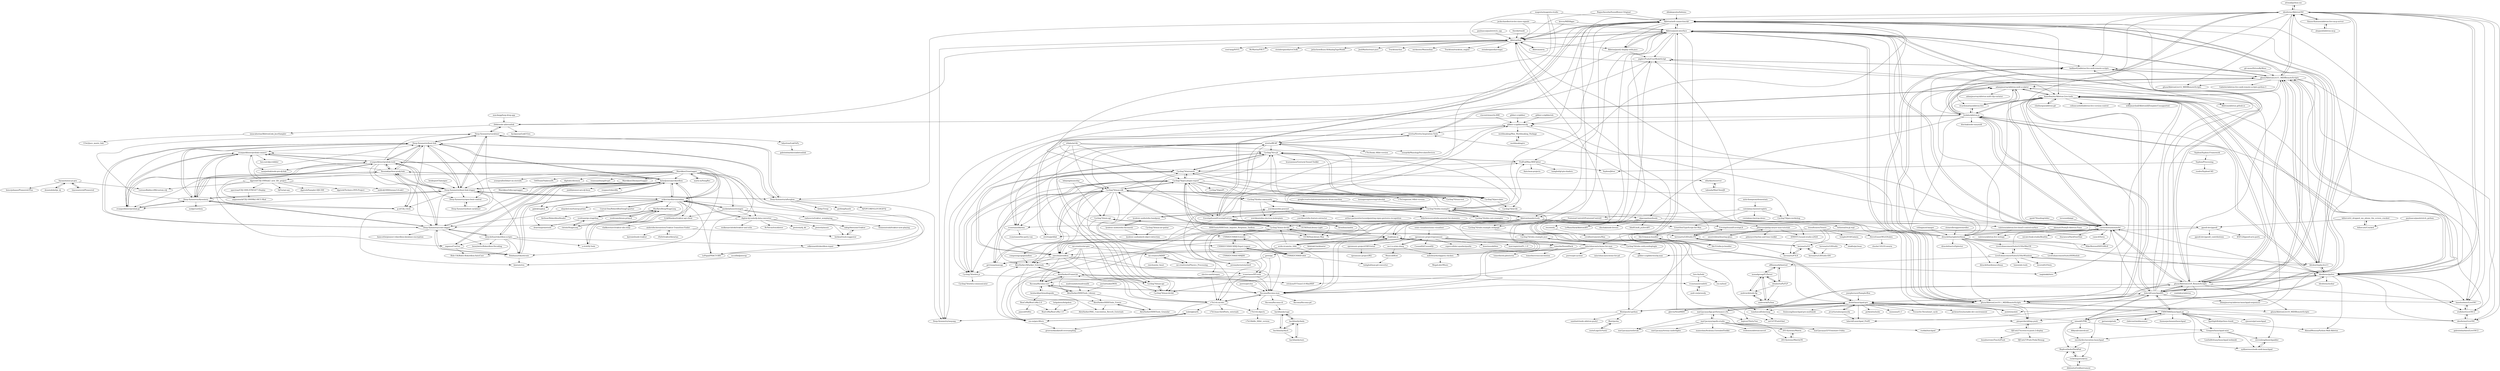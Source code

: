 digraph G {
"attwad/python-osc" -> "ideoforms/AbletonOSC" ["e"=1]
"djgreeb/CDJ-1000mk3_new_life_project" -> "LorenzoBalducci96/custom-cdj"
"djgreeb/CDJ-1000mk3_new_life_project" -> "spectran/CDJ-100S-STM32F7-Display"
"djgreeb/CDJ-1000mk3_new_life_project" -> "angusmack/CDJ-1000Mk3-MCU-Mod"
"djgreeb/CDJ-1000mk3_new_life_project" -> "DjFix/spi-spy"
"djgreeb/CDJ-1000mk3_new_life_project" -> "djgreeb/Sampler-DJS-500"
"djgreeb/CDJ-1000mk3_new_life_project" -> "djgreeb/Technics-DVS-Project"
"djgreeb/CDJ-1000mk3_new_life_project" -> "Deep-Symmetry/beat-link"
"djgreeb/CDJ-1000mk3_new_life_project" -> "evanpurkhiser/prolink-connect"
"djgreeb/CDJ-1000mk3_new_life_project" -> "midicdj1000/teensy3.6-mk3"
"krevis/MIDIApps" -> "Ableton/push-interface" ["e"=1]
"krevis/MIDIApps" -> "Ableton/link" ["e"=1]
"irllabs/ml-lib" -> "Cycling74/cv.jit" ["e"=1]
"irllabs/ml-lib" -> "rconstanzo/karma" ["e"=1]
"irllabs/ml-lib" -> "CNMAT/CNMAT-odot" ["e"=1]
"irllabs/ml-lib" -> "Cycling74/percolate" ["e"=1]
"irllabs/ml-lib" -> "Cycling74/gen-plugin-export" ["e"=1]
"irllabs/ml-lib" -> "Cycling74/max-sdk" ["e"=1]
"teenageengineering/videolab" -> "Cycling74/n4m-examples" ["e"=1]
"mmckegg/loop-drop-app" -> "2bbb/node-abletonlink" ["e"=1]
"magenta/magenta-studio" -> "Ableton/link" ["e"=1]
"magenta/magenta-studio" -> "Cycling74/n4m-examples" ["e"=1]
"magenta/magenta-studio" -> "EnvelopSound/EnvelopForLive" ["e"=1]
"magenta/magenta-studio" -> "Ableton/m4l-connection-kit" ["e"=1]
"openmusic-project/openmusic" -> "cac-t-u-s/om-sharp"
"openmusic-project/openmusic" -> "CsoundQt/CsoundQt" ["e"=1]
"openmusic-project/openmusic" -> "supercollider-quarks/quarks" ["e"=1]
"openmusic-project/openmusic" -> "acids-ircam/nn_tilde" ["e"=1]
"openmusic-project/openmusic" -> "mdedwards/slippery-chicken"
"openmusic-project/openmusic" -> "flucoma/flucoma-core"
"openmusic-project/openmusic" -> "tomerbe/SoundHack"
"openmusic-project/openmusic" -> "openmusic-project/OMTristan"
"openmusic-project/openmusic" -> "kunstmusik/blue" ["e"=1]
"openmusic-project/openmusic" -> "marcinpiet/nuPG_1.0" ["e"=1]
"paulnasca/paulstretch_python" -> "billorcutt/Cracked" ["e"=1]
"bdejong/musicdsp" -> "Cycling74/max-sdk" ["e"=1]
"bdejong/musicdsp" -> "Cycling74/min-api" ["e"=1]
"flesniak/python-prodj-link" -> "evanpurkhiser/prolink-tools"
"flesniak/python-prodj-link" -> "Deep-Symmetry/dysentery"
"flesniak/python-prodj-link" -> "Deep-Symmetry/beat-link-trigger"
"flesniak/python-prodj-link" -> "Deep-Symmetry/crate-digger"
"flesniak/python-prodj-link" -> "Deep-Symmetry/beat-link"
"flesniak/python-prodj-link" -> "evanpurkhiser/prolink-go"
"flesniak/python-prodj-link" -> "evanpurkhiser/prolink-connect"
"flesniak/python-prodj-link" -> "dylanljones/pyrekordbox"
"flesniak/python-prodj-link" -> "djgreeb/CDJ-1000mk3_new_life_project"
"stufisher/LiveOSC2" -> "hanshuebner/LiveOSC"
"stufisher/LiveOSC2" -> "ideoforms/LiveOSC"
"paulnasca/paulstretch_cpp" -> "Ableton/link" ["e"=1]
"justinfrankel/WDL" -> "AlexHarker/HISSTools_Library" ["e"=1]
"AlexHarker/HISSTools_Library" -> "AlexHarker/HISSTools_Granular"
"AlexHarker/HISSTools_Library" -> "flucoma/flucoma-core"
"AlexHarker/HISSTools_Library" -> "AlexHarker/HISSTools_Freeze"
"Cycling74/n4m-examples" -> "Cycling74/n4m-core-examples"
"Cycling74/n4m-examples" -> "Cycling74/n4m-community"
"Cycling74/n4m-examples" -> "Cycling74/min-devkit"
"Cycling74/n4m-examples" -> "FedFod/Max-MSP-Jitter"
"Cycling74/n4m-examples" -> "Cycling74/gen-plugin-export"
"Cycling74/n4m-examples" -> "Cycling74/cv.jit"
"Cycling74/n4m-examples" -> "gibber-cc/gibberwocky"
"Cycling74/n4m-examples" -> "acids-ircam/nn_tilde" ["e"=1]
"Cycling74/n4m-examples" -> "Ableton/maxdevtools"
"Cycling74/n4m-examples" -> "natcl/maxtoolbox"
"Cycling74/n4m-examples" -> "EnvelopSound/EnvelopForLive"
"Cycling74/n4m-examples" -> "alpacaaa/max4node"
"Cycling74/n4m-examples" -> "Cycling74/rnbo.example.webpage"
"Cycling74/n4m-examples" -> "jeremybernstein/shell"
"Cycling74/n4m-examples" -> "stretta/BEAP"
"olilarkin/wsserver" -> "taboada/MaxClientJS"
"heronarts/LXStudio-P4" -> "heronarts/LX"
"heronarts/LXStudio-P4" -> "heronarts/P3LX"
"heronarts/LXStudio-P4" -> "EnvelopSound/EnvelopLX"
"kronihias/ambix" -> "EnvelopSound/EnvelopForLive" ["e"=1]
"EmissionControl2/EmissionControl2" -> "flucoma/flucoma-max" ["e"=1]
"EmissionControl2/EmissionControl2" -> "tomerbe/SoundHack" ["e"=1]
"EmissionControl2/EmissionControl2" -> "ppooll-dev/ppooll" ["e"=1]
"EmissionControl2/EmissionControl2" -> "Cycling74/min-devkit" ["e"=1]
"EmissionControl2/EmissionControl2" -> "rconstanzo/karma" ["e"=1]
"adamjmurray/ableton-midi-sculptor" -> "danielbayley/Ableton-Live-tools"
"adamjmurray/ableton-midi-sculptor" -> "adamjmurray/ableton-launchpad-sequencer"
"adamjmurray/ableton-midi-sculptor" -> "adamjmurray/ableton-midi-clip-variator"
"adamjmurray/ableton-midi-sculptor" -> "ricardomatias/ableton-live"
"adamjmurray/ableton-midi-sculptor" -> "carrierdown/mutateful"
"adamjmurray/ableton-midi-sculptor" -> "stretta/Stretta-Inspiration-Tools"
"thestk/rtmidi" -> "Ableton/link" ["e"=1]
"yuichkun/n4m-posenet" -> "yuichkun/n4m-feature-extractor"
"yuichkun/n4m-posenet" -> "lysdexic-audio/n4m-handpose"
"yuichkun/n4m-posenet" -> "arthur-parmentier/soundpainting-signs-gestures-recognition"
"yuichkun/n4m-posenet" -> "billythemusical/n4m-posenet-for-dummies"
"yuichkun/n4m-posenet" -> "yuichkun/n4m-electron-boilerplate"
"ideoforms/pylive" -> "ideoforms/AbletonOSC"
"ideoforms/pylive" -> "gluon/AbletonLive11_MIDIRemoteScripts"
"ideoforms/pylive" -> "ideoforms/LiveOSC"
"ideoforms/pylive" -> "hanshuebner/LiveOSC"
"ideoforms/pylive" -> "gluon/AbletonLive10.1_MIDIRemoteScripts"
"ideoforms/pylive" -> "leolabs/ableton-js"
"ideoforms/pylive" -> "danielbayley/Ableton-Live-tools"
"ideoforms/pylive" -> "ldrolez/clyphx-live11"
"ideoforms/pylive" -> "gluon/AbletonLive9_RemoteScripts"
"ideoforms/pylive" -> "stufisher/LiveOSC2"
"ideoforms/pylive" -> "Ableton/m4l-connection-kit"
"ideoforms/pylive" -> "AhmadMoussa/Python-Midi-Ableton"
"ideoforms/pylive" -> "carrierdown/mutateful"
"ideoforms/pylive" -> "ffont/push2-python"
"ideoforms/pylive" -> "ideoforms/isobar" ["e"=1]
"leolabs/ableton-js" -> "ricardomatias/ableton-live"
"leolabs/ableton-js" -> "ideoforms/AbletonOSC"
"leolabs/ableton-js" -> "ideoforms/pylive"
"leolabs/ableton-js" -> "adamjmurray/ableton-midi-sculptor"
"leolabs/ableton-js" -> "alpacaaa/max4node"
"leolabs/ableton-js" -> "danielbayley/Ableton-Live-tools"
"leolabs/ableton-js" -> "gluon/AbletonLive11_MIDIRemoteScripts"
"leolabs/ableton-js" -> "carrierdown/mutateful"
"leolabs/ableton-js" -> "hdavid/Launchpad95"
"leolabs/ableton-js" -> "dinchak/node-easymidi" ["e"=1]
"leolabs/ableton-js" -> "2bbb/node-abletonlink"
"leolabs/ableton-js" -> "stufisher/LiveOSC2"
"leolabs/ableton-js" -> "laidlaw42/ableton-live-midi-remote-scripts"
"leolabs/ableton-js" -> "gluon/AbletonLive10.1_MIDIRemoteScripts"
"leolabs/ableton-js" -> "gibber-cc/gibberwocky"
"clintburgos/ableton-git" -> "danielbayley/Ableton-Live-tools"
"FMMT666/launchpad.py" -> "nimaid/LPHK"
"FMMT666/launchpad.py" -> "dvhdr/launchpad-pro"
"FMMT666/launchpad.py" -> "hdavid/Launchpad95"
"FMMT666/launchpad.py" -> "rjmunro/pyLaunchpad"
"FMMT666/launchpad.py" -> "Granjow/launchpad-mini"
"FMMT666/launchpad.py" -> "eavelardev/novation-launchpad"
"FMMT666/launchpad.py" -> "jpetazzo/griode"
"FMMT666/launchpad.py" -> "stevenleeg/launchpadder"
"FMMT666/launchpad.py" -> "sydlawrence/node-midi-launchpad"
"FMMT666/launchpad.py" -> "SpotlightKid/python-rtmidi" ["e"=1]
"FMMT666/launchpad.py" -> "cbdevnet/midimonster" ["e"=1]
"FMMT666/launchpad.py" -> "thomasjachmann/launchpad"
"mi-creative/mi-gen" -> "mi-creative/MIMS"
"mi-creative/mi-gen" -> "mi-creative/miPhysics_Processing"
"mi-creative/mi-gen" -> "AlexHarker/AHarker_Externals"
"mi-creative/mi-gen" -> "natcl/maxtoolbox"
"mi-creative/mi-gen" -> "ess-m/gen-filters"
"mi-creative/mi-gen" -> "v7b1/vb.mi-dev"
"ianacaburian/AbletonLink_JuceSampler" -> "COx2/juce_meets_link"
"mat1jaczyyy/apollo-studio" -> "mat1jaczyyy/lpp-performance-cfw"
"mat1jaczyyy/apollo-studio" -> "mat1jaczyyy/LP-Firmware-Utility"
"mat1jaczyyy/apollo-studio" -> "203-Systems/Matrix"
"mat1jaczyyy/apollo-studio" -> "203-Systems/MatrixOS"
"mat1jaczyyy/apollo-studio" -> "mat1jaczyyy/teensy-underlights"
"mat1jaczyyy/apollo-studio" -> "mameolan/Avalonia.ExtendedToolkit" ["e"=1]
"mat1jaczyyy/apollo-studio" -> "trobonox/abletonconvert" ["e"=1]
"mat1jaczyyy/apollo-studio" -> "ruohki/lunchpad" ["e"=1]
"mat1jaczyyy/apollo-studio" -> "mat1jaczyyy/outbreak"
"DJUnit27/screen-to-push-2-display" -> "pixsperdavid/imp.push"
"DJUnit27/screen-to-push-2-display" -> "beauburrows/Touch2Push"
"DJUnit27/screen-to-push-2-display" -> "DJUnit27/Push-Pedal-Remap"
"tomduncalf/ubermap" -> "net147/Push2Qml"
"tomduncalf/ubermap" -> "pixsperdavid/imp.push"
"hanshuebner/LiveOSC" -> "stufisher/LiveOSC2"
"203-Systems/Matrix" -> "203-Systems/MatrixOS"
"nimaid/LPHK" -> "FMMT666/launchpad.py"
"nimaid/LPHK" -> "ruohki/lunchpad" ["e"=1]
"nimaid/LPHK" -> "hdavid/Launchpad95"
"nimaid/LPHK" -> "dbkynd/controlcast"
"nimaid/LPHK" -> "eavelardev/novation-launchpad"
"nimaid/LPHK" -> "dvhdr/launchpad-pro"
"nimaid/LPHK" -> "Granjow/launchpad-mini"
"nimaid/LPHK" -> "ReplicatAudio/HackPad"
"heronarts/LX" -> "heronarts/P3LX"
"mat1jaczyyy/lpp-performance-cfw" -> "mat1jaczyyy/apollo-studio"
"mat1jaczyyy/lpp-performance-cfw" -> "faqteur/ThirtyTwo"
"mat1jaczyyy/lpp-performance-cfw" -> "mat1jaczyyy/LP-Firmware-Utility"
"mat1jaczyyy/lpp-performance-cfw" -> "dvhdr/launchpad-pro"
"mat1jaczyyy/lpp-performance-cfw" -> "mat1jaczyyy/outbreak"
"eavelardev/novation-launchpad" -> "rocketryjs/rocketry"
"eavelardev/novation-launchpad" -> "ReplicatAudio/HackPad"
"ffont/push2-python" -> "ffont/pysha"
"ffont/push2-python" -> "Deep-Symmetry/wayang"
"ffont/push2-python" -> "jzgdev/Push2UserModeScript"
"ffont/push2-python" -> "samhiatt/node-ableton-push2"
"HISSTools/HISSTools_Impulse_Response_Toolbox" -> "AlexHarker/AHarker_Externals"
"HISSTools/HISSTools_Impulse_Response_Toolbox" -> "CICM/HoaLibrary-Max" ["e"=1]
"digital-dj-tools/dj-data-converter" -> "mktg/AwesomeTraktor"
"digital-dj-tools/dj-data-converter" -> "Deep-Symmetry/crate-digger"
"digital-dj-tools/dj-data-converter" -> "berkon/track-suggestor"
"digital-dj-tools/dj-data-converter" -> "wolkenarchitekt/traktor-nml-utils"
"digital-dj-tools/dj-data-converter" -> "RvNovae/tracklister"
"digital-dj-tools/dj-data-converter" -> "pestrela/dj_kb"
"digital-dj-tools/dj-data-converter" -> "pestrela/music"
"digital-dj-tools/dj-data-converter" -> "erikrichardlarson/unbox"
"Syphon/Syphon-Framework" -> "Syphon/Processing" ["e"=1]
"Deep-Symmetry/crate-digger" -> "Holzhaus/rekordcrate"
"Deep-Symmetry/crate-digger" -> "Deep-Symmetry/beat-link"
"Deep-Symmetry/crate-digger" -> "henrybetts/Rekordbox-Decoding"
"Deep-Symmetry/crate-digger" -> "dylanljones/pyrekordbox"
"Deep-Symmetry/crate-digger" -> "Deep-Symmetry/dysentery"
"Deep-Symmetry/crate-digger" -> "liamcottle/pioneer-rekordbox-database-encryption"
"Deep-Symmetry/crate-digger" -> "flesniak/python-prodj-link"
"Deep-Symmetry/crate-digger" -> "diracdeltas/rekordbox-scripts"
"edkennard/rekordbox-repair" -> "LePopal/PRACT-OBS"
"ideoforms/LiveOSC" -> "gabrielebarbieri/LiveOSC2"
"ideoforms/LiveOSC" -> "stufisher/LiveOSC2"
"xsco/libdjinterop" -> "kimtore/rex"
"AlexHarker/AHarker_Externals" -> "AlexHarker/M4L_Convolution_Reverb_Externals"
"AlexHarker/AHarker_Externals" -> "AlexHarker/FrameLib"
"diracdeltas/rekordbox-scripts" -> "Holzhaus/rekordcrate"
"diracdeltas/rekordbox-scripts" -> "edkennard/rekordbox-repair"
"diracdeltas/rekordbox-scripts" -> "Deep-Symmetry/crate-digger"
"diracdeltas/rekordbox-scripts" -> "Bide-UK/Bides-Rekordbox-AutoCuer"
"diracdeltas/rekordbox-scripts" -> "dylanljones/pyrekordbox"
"diracdeltas/rekordbox-scripts" -> "henrybetts/Rekordbox-Decoding"
"diracdeltas/rekordbox-scripts" -> "a-rich/DJ-Tools"
"diracdeltas/rekordbox-scripts" -> "mganss/CueGen"
"Cycling74/n4m-core-examples" -> "Cycling74/n4m-community"
"Cycling74/n4m-core-examples" -> "Cycling74/n4m-examples"
"fde31/max-js-bundler" -> "fde31/n4m-js-bundler"
"fde31/n4m-js-bundler" -> "fde31/max-js-bundler"
"AlexHarker/HISSTools_Granular" -> "AlexHarker/HISSTools_Freeze"
"andrewrk/node-flp" -> "monadgroup/FLParser"
"andrewrk/node-flp" -> "andrewrk/PyDaw"
"bachfamily/dada" -> "bachfamily/cage"
"bachfamily/dada" -> "bachfamily/bach"
"bachfamily/dada" -> "bachfamily/ears"
"bachfamily/cage" -> "bachfamily/dada"
"bachfamily/cage" -> "bachfamily/bach"
"mi-creative/MIMS" -> "rmichon/mi_faust"
"mi-creative/MIMS" -> "mi-creative/miPhysics_Processing"
"mi-creative/miPhysics_Processing" -> "mi-creative/MIMS"
"rocketryjs/rocketry" -> "dhilowitz/GridInstrument"
"rocketryjs/rocketry" -> "ReplicatAudio/HackPad"
"Syphon/Processing" -> "Syphon/Jitter"
"Syphon/Processing" -> "rsodre/SyphonC4D"
"openmusic-project/OMTristan" -> "openmusic-project/RQ"
"andr-ew/prosody" -> "rconstanzo/confetti"
"Cycling74/n4m-community" -> "Cycling74/n4m-core-examples"
"Cycling74/n4m-community" -> "yuichkun/n4m-electron-boilerplate"
"Cycling74/n4m-community" -> "yuichkun/n4m-posenet"
"Cycling74/n4m-community" -> "Cycling74/n4m-examples"
"sydlawrence/node-midi-launchpad" -> "stevenleeg/launchpadder"
"heronarts/LX" -> "heronarts/LXStudio-P4"
"heronarts/LX" -> "heronarts/LXStudio-IDE"
"dhilowitz/GridInstrument" -> "rocketryjs/rocketry"
"dhilowitz/GridInstrument" -> "ReplicatAudio/HackPad"
"EnvelopSound/EnvelopForLive" -> "CICM/HoaLibrary-Max" ["e"=1]
"EnvelopSound/EnvelopForLive" -> "EnvelopSound/EnvelopLX"
"EnvelopSound/EnvelopForLive" -> "gibber-cc/gibberwocky"
"EnvelopSound/EnvelopForLive" -> "Cycling74/n4m-examples"
"EnvelopSound/EnvelopForLive" -> "kronihias/ambix" ["e"=1]
"EnvelopSound/EnvelopForLive" -> "stretta/BEAP"
"EnvelopSound/EnvelopForLive" -> "Ableton/m4l-connection-kit"
"EnvelopSound/EnvelopForLive" -> "heronarts/LXStudio-P4"
"EnvelopSound/EnvelopForLive" -> "carrierdown/mutateful"
"EnvelopSound/EnvelopForLive" -> "CICM/HoaLibrary-Light" ["e"=1]
"EnvelopSound/EnvelopForLive" -> "CNMAT/CNMAT-odot"
"EnvelopSound/EnvelopForLive" -> "Cycling74/min-devkit"
"EnvelopSound/EnvelopForLive" -> "natcl/maxtoolbox"
"EnvelopSound/EnvelopForLive" -> "FedFod/Max-MSP-Jitter"
"EnvelopSound/EnvelopForLive" -> "Cycling74/max-sdk"
"axeldelafosse/stemgen" -> "radusuciu/traktor_nowplaying"
"axeldelafosse/stemgen" -> "erikrichardlarson/unbox"
"axeldelafosse/stemgen" -> "ErikMinekus/traktor-api-client"
"axeldelafosse/stemgen" -> "mktg/AwesomeTraktor"
"axeldelafosse/stemgen" -> "digital-dj-tools/dj-data-converter"
"LiveEnhancementSuite/LESforWindows" -> "LiveEnhancementSuite/LESforMacOS"
"LiveEnhancementSuite/LESforWindows" -> "Inversil/LESwin"
"LiveEnhancementSuite/LESforWindows" -> "ldrolez/clyphx-live11"
"LiveEnhancementSuite/LESforWindows" -> "luizen/als-tools"
"LiveEnhancementSuite/LESforWindows" -> "diracdeltas/demucs4max"
"LiveEnhancementSuite/LESforWindows" -> "offlinemark/dawtool"
"lysdexic-audio/n4m-handpose" -> "lysdexic-audio/n4m-facemesh"
"lysdexic-audio/n4m-handpose" -> "yuichkun/n4m-posenet"
"alpacaaa/max4node" -> "blm81/m4l_js2liveAPI"
"alpacaaa/max4node" -> "LeMansHack/AbletonAPI"
"alpacaaa/max4node" -> "valsteen/ableton-live-html5-control-surface"
"alpacaaa/max4node" -> "rec/swirly"
"alpacaaa/max4node" -> "dinchak/node-liveosc"
"diracdeltas/spleeter4max" -> "carrierdown/mutateful"
"diracdeltas/spleeter4max" -> "diracdeltas/vstSpleeter" ["e"=1]
"diracdeltas/spleeter4max" -> "diracdeltas/demucs4max"
"diracdeltas/spleeter4max" -> "adamjmurray/ableton-midi-sculptor"
"diracdeltas/spleeter4max" -> "danielbayley/Ableton-Live-tools"
"diracdeltas/spleeter4max" -> "LiveEnhancementSuite/LESforWindows"
"diracdeltas/spleeter4max" -> "Ableton/push-interface"
"diracdeltas/spleeter4max" -> "Cycling74/n4m-examples"
"diracdeltas/spleeter4max" -> "gluon/AbletonLive10.1_MIDIRemoteScripts"
"diracdeltas/spleeter4max" -> "LiveEnhancementSuite/LESforMacOS"
"diracdeltas/spleeter4max" -> "Ableton/m4l-connection-kit"
"diracdeltas/spleeter4max" -> "MikeMorenoDSP/LIRA-8" ["e"=1]
"diracdeltas/spleeter4max" -> "Ableton/link"
"diracdeltas/spleeter4max" -> "ideoforms/pylive"
"diracdeltas/spleeter4max" -> "ldrolez/clyphx-live11"
"apohl79/audiogridder" -> "carrierdown/mutateful" ["e"=1]
"iainctduncan/scheme-for-max" -> "shakfu/py-js"
"iainctduncan/scheme-for-max" -> "Cycling74/min-devkit"
"iainctduncan/scheme-for-max" -> "natcl/maxtoolbox"
"iainctduncan/scheme-for-max" -> "porres/pd-cyclone" ["e"=1]
"iainctduncan/scheme-for-max" -> "gibber-cc/gibberwocky.max"
"iainctduncan/scheme-for-max" -> "ericlyon/FFTease3.0-MaxMSP"
"iainctduncan/scheme-for-max" -> "grrrwaaa/maxcpp"
"iainctduncan/scheme-for-max" -> "grrrr/py" ["e"=1]
"iainctduncan/scheme-for-max" -> "iainctduncan/scheme-for-pd"
"shakfu/py-js" -> "shakfu/py2max"
"shakfu/py-js" -> "flucoma/flucoma-max"
"shakfu/py-js" -> "Cycling74/min-devkit"
"shakfu/py-js" -> "iainctduncan/scheme-for-max"
"shakfu/py-js" -> "natcl/maxtoolbox"
"shakfu/py-js" -> "acids-ircam/nn_tilde" ["e"=1]
"shakfu/py-js" -> "AlexHarker/AHarker_Externals"
"axoloti/axoloti" -> "dvhdr/launchpad-pro" ["e"=1]
"marin-m/SongRec" -> "Marekkon5/onetagger" ["e"=1]
"evanpurkhiser/prolink-connect" -> "evanpurkhiser/prolink-go"
"evanpurkhiser/prolink-connect" -> "maxjoehnk/node-pro-dj-link"
"evanpurkhiser/prolink-connect" -> "evanpurkhiser/prolink-tools"
"evanpurkhiser/prolink-connect" -> "Deep-Symmetry/dysentery"
"evanpurkhiser/prolink-connect" -> "ben-xo/cdjscrobbler"
"gluon/AbletonLive10.1_MIDIRemoteScripts" -> "gluon/AbletonLive11_MIDIRemoteScripts"
"gluon/AbletonLive10.1_MIDIRemoteScripts" -> "gluon/AbletonLive9_RemoteScripts"
"gluon/AbletonLive10.1_MIDIRemoteScripts" -> "laidlaw42/ableton-live-midi-remote-scripts"
"gluon/AbletonLive10.1_MIDIRemoteScripts" -> "ideoforms/pylive"
"gluon/AbletonLive10.1_MIDIRemoteScripts" -> "danielbayley/Ableton-Live-tools"
"gluon/AbletonLive10.1_MIDIRemoteScripts" -> "pixsperdavid/imp.push"
"gluon/AbletonLive10.1_MIDIRemoteScripts" -> "jzgdev/Push2UserModeScript"
"gluon/AbletonLive10.1_MIDIRemoteScripts" -> "tomduncalf/ubermap"
"gluon/AbletonLive10.1_MIDIRemoteScripts" -> "ideoforms/LiveOSC"
"gluon/AbletonLive10.1_MIDIRemoteScripts" -> "Ableton/push-interface"
"gluon/AbletonLive10.1_MIDIRemoteScripts" -> "gluon/AbletonLive10_MIDIRemoteScripts"
"gluon/AbletonLive10.1_MIDIRemoteScripts" -> "ffont/push2-python"
"heronarts/LXStudio" -> "heronarts/LXStudio-IDE"
"ErikMinekus/traktor-api-client" -> "vladkorotnev/traktor-obs-relay"
"flucoma/flucoma-max" -> "flucoma/flucoma-core"
"flucoma/flucoma-max" -> "AlexHarker/FrameLib"
"flucoma/flucoma-max" -> "flucoma/flucoma-pd" ["e"=1]
"flucoma/flucoma-max" -> "v7b1/vb.mi-dev"
"flucoma/flucoma-max" -> "flucoma/flucoma-cli"
"flucoma/flucoma-max" -> "v7b1/vb-objects"
"fayaaz/mixxx-pi-gen" -> "dennisdebel/pi_dj"
"fayaaz/mixxx-pi-gen" -> "timewasternl/Pioneered"
"fayaaz/mixxx-pi-gen" -> "LorenzoBalducci96/custom-cdj"
"fayaaz/mixxx-pi-gen" -> "bencejuhaasz/Pioneered-Plus"
"lysdexic-audio/n4m-facemesh" -> "lysdexic-audio/n4m-handpose"
"lysdexic-audio/n4m-facemesh" -> "lysdexic-audio/jweb-object-detection"
"ReplicatAudio/HackPad" -> "rocketryjs/rocketry"
"ldrolez/clyphx-live11" -> "gluon/AbletonLive11_MIDIRemoteScripts"
"ldrolez/clyphx-live11" -> "ideoforms/AbletonOSC"
"ldrolez/clyphx-live11" -> "LiveEnhancementSuite/LESforWindows"
"ldrolez/clyphx-live11" -> "ideoforms/pylive"
"ldrolez/clyphx-live11" -> "danielbayley/Ableton-Live-tools"
"ldrolez/clyphx-live11" -> "laidlaw42/ableton-live-midi-remote-scripts"
"LiveEnhancementSuite/LESforMacOS" -> "LiveEnhancementSuite/HSModule"
"LiveEnhancementSuite/LESforMacOS" -> "LiveEnhancementSuite/LESforWindows"
"LiveEnhancementSuite/LESforMacOS" -> "adamjmurray/ableton-midi-sculptor"
"cutelabnyc/nested-tuplets" -> "Cycling74/gen-workshop"
"cutelabnyc/nested-tuplets" -> "ErnstHot/TypeScript-for-Max"
"cutelabnyc/nested-tuplets" -> "cutelabnyc/nestup-demo"
"cutelabnyc/nested-tuplets" -> "EmissionControl2/EmissionControl2" ["e"=1]
"tomerbe/SoundHack" -> "tomerbe/crossconvolution"
"tomerbe/SoundHack" -> "tomerbe/sh-pdexterns"
"tomerbe/SoundHack" -> "flucoma/flucoma-core"
"radusuciu/traktor_nowplaying" -> "Sonnenstrahl/traktor-now-playing"
"AlexHarker/HISSTools_Freeze" -> "AlexHarker/HISSTools_Granular"
"AlexHarker/HISSTools_Freeze" -> "AlexHarker/M4L_Convolution_Reverb_Externals"
"helgoboss/helgobox" -> "ReaCoMa/ReaCoMa-1.0" ["e"=1]
"rconstanzo/SP-tools" -> "flucoma/flucoma-core"
"rconstanzo/SP-tools" -> "flucoma/flucoma-max"
"rconstanzo/SP-tools" -> "v7b1/vb.mi-dev"
"rconstanzo/SP-tools" -> "rconstanzo/confetti"
"flucoma/flucoma-core" -> "AlexHarker/HISSTools_Library"
"flucoma/flucoma-core" -> "flucoma/flucoma-max"
"flucoma/flucoma-core" -> "benhackbarth/audioguide"
"flucoma/flucoma-core" -> "AlexHarker/FrameLib"
"billorcutt/i_dropped_my_phone_the_screen_cracked" -> "billorcutt/Cracked"
"billorcutt/i_dropped_my_phone_the_screen_cracked" -> "ppooll-dev/ppooll"
"bachfamily/ears" -> "bachfamily/dada"
"ricardomatias/ableton-live" -> "leolabs/ableton-js"
"v7b1/vb.mi-dev" -> "v7b1/vb-objects"
"v7b1/vb.mi-dev" -> "flucoma/flucoma-max"
"v7b1/vb.mi-dev" -> "v7b1/max-thirdParty_externals"
"v7b1/vb.mi-dev" -> "ess-m/gen-filters"
"v7b1/vb.mi-dev" -> "AlexHarker/FrameLib"
"v7b1/vb.mi-dev" -> "isabelgk/airfx"
"rconstanzo/confetti" -> "andr-ew/prosody"
"dennisdebel/pi_dj" -> "fayaaz/mixxx-pi-gen"
"Deep-Symmetry/open-beat-control" -> "Deep-Symmetry/beat-carabiner"
"flucoma/flucoma-cli" -> "bachfamily/cage"
"bachfamily/bach" -> "bachfamily/cage"
"bachfamily/bach" -> "bachfamily/dada"
"bachfamily/bach" -> "bachfamily/ears"
"berkon/track-suggestor" -> "mktg/AwesomeTraktor"
"ffont/pysha" -> "zurie/LogicX-Push2"
"benhackbarth/audioguide" -> "ReaCoMa/ReaCoMa-2.0"
"benhackbarth/audioguide" -> "flucoma/flucoma-core"
"benhackbarth/audioguide" -> "ReaCoMa/ReaCoMa-1.0"
"r0x0r/traktorlibrarian" -> "andersfischernielsen/Traktor-Transition-Finder"
"spectran/CDJ-100S-STM32F7-Display" -> "angusmack/CDJ-1000Mk3-MCU-Mod"
"heronarts/LXStudio-IDE" -> "heronarts/LX"
"ddiakopoulos/hiduino" -> "Ableton/m4l-connection-kit" ["e"=1]
"Marekkon5/onetagger" -> "Marekkon5/beatporttagger"
"Marekkon5/onetagger" -> "erikrichardlarson/unbox"
"Marekkon5/onetagger" -> "digital-dj-tools/dj-data-converter"
"Marekkon5/onetagger" -> "Deep-Symmetry/beat-link-trigger"
"Marekkon5/onetagger" -> "dylanljones/pyrekordbox"
"Marekkon5/onetagger" -> "youegraillot/lidarr-on-steroids" ["e"=1]
"Marekkon5/onetagger" -> "OrfiTeam/OrpheusDL" ["e"=1]
"Marekkon5/onetagger" -> "digitalec/deemon" ["e"=1]
"Marekkon5/onetagger" -> "Holzhaus/rekordcrate"
"Marekkon5/onetagger" -> "edkennard/rekordbox-repair"
"Marekkon5/onetagger" -> "axeldelafosse/stemgen"
"Marekkon5/onetagger" -> "mganss/CueGen"
"Marekkon5/onetagger" -> "tranxuanthang/lrcget" ["e"=1]
"Marekkon5/onetagger" -> "LePopal/PRACT-OBS"
"Marekkon5/onetagger" -> "marin-m/SongRec" ["e"=1]
"jackschaedler/circles-sines-signals" -> "Ableton/link" ["e"=1]
"jackschaedler/circles-sines-signals" -> "Deep-Symmetry/afterglow" ["e"=1]
"jackschaedler/circles-sines-signals" -> "Ableton/push-interface" ["e"=1]
"josephernest/SamplerBox" -> "dvhdr/launchpad-pro" ["e"=1]
"Deep-Symmetry/afterglow" -> "Deep-Symmetry/beat-link-trigger"
"Deep-Symmetry/afterglow" -> "Deep-Symmetry/carabiner"
"Deep-Symmetry/afterglow" -> "Deep-Symmetry/beat-link"
"Deep-Symmetry/afterglow" -> "Deep-Symmetry/wayang"
"Deep-Symmetry/afterglow" -> "Qirky/Troop" ["e"=1]
"Deep-Symmetry/afterglow" -> "grz0zrg/fsynth" ["e"=1]
"Deep-Symmetry/afterglow" -> "AZOPCORP/GLITCHGIFVJ"
"SpotlightKid/python-rtmidi" -> "FMMT666/launchpad.py" ["e"=1]
"SpotlightKid/python-rtmidi" -> "AhmadMoussa/Python-Midi-Ableton" ["e"=1]
"gibber-cc/gibber" -> "gibber-cc/gibberwocky" ["e"=1]
"nick-thompson/elementary" -> "cutelabnyc/nested-tuplets" ["e"=1]
"dvhdr/launchpad-pro" -> "jrcurtis/subsequencely"
"dvhdr/launchpad-pro" -> "mat1jaczyyy/lpp-performance-cfw"
"dvhdr/launchpad-pro" -> "faqteur/ThirtyTwo"
"dvhdr/launchpad-pro" -> "FMMT666/launchpad.py"
"dvhdr/launchpad-pro" -> "perkowitz/issho"
"dvhdr/launchpad-pro" -> "Ableton/push-interface"
"dvhdr/launchpad-pro" -> "gbevin/SendMIDI" ["e"=1]
"dvhdr/launchpad-pro" -> "mxmxmx/O_C" ["e"=1]
"dvhdr/launchpad-pro" -> "axoloti/axoloti" ["e"=1]
"dvhdr/launchpad-pro" -> "hdavid/Launchpad95"
"dvhdr/launchpad-pro" -> "Focusrite-Novation/r_cycle"
"dvhdr/launchpad-pro" -> "Ableton/link"
"dvhdr/launchpad-pro" -> "hdavid/Launchpad_Pro95"
"dvhdr/launchpad-pro" -> "pichenettes/mutable-dev-environment" ["e"=1]
"dvhdr/launchpad-pro" -> "fenixsong/launchpad-pro-multimidi"
"Cycling74/percolate" -> "Cycling74/ml-lib"
"Cycling74/percolate" -> "Cycling74/cv.jit"
"danielbayley/Ableton-Live-tools" -> "adamjmurray/ableton-midi-sculptor"
"danielbayley/Ableton-Live-tools" -> "gluon/AbletonLive9_RemoteScripts"
"danielbayley/Ableton-Live-tools" -> "gluon/AbletonLive10.1_MIDIRemoteScripts"
"danielbayley/Ableton-Live-tools" -> "gluon/AbletonLive11_MIDIRemoteScripts"
"danielbayley/Ableton-Live-tools" -> "clintburgos/ableton-git"
"danielbayley/Ableton-Live-tools" -> "carrierdown/mutateful"
"danielbayley/Ableton-Live-tools" -> "ideoforms/pylive"
"danielbayley/Ableton-Live-tools" -> "hanshuebner/LiveOSC"
"danielbayley/Ableton-Live-tools" -> "ricardomatias/ableton-live"
"danielbayley/Ableton-Live-tools" -> "colinmcardell/ableton-live-version-control"
"danielbayley/Ableton-Live-tools" -> "naglalakk/loive"
"danielbayley/Ableton-Live-tools" -> "leolabs/ableton-js"
"danielbayley/Ableton-Live-tools" -> "ldrolez/clyphx-live11"
"danielbayley/Ableton-Live-tools" -> "willrjmarshall/AbletonDJTemplateUnsupported"
"danielbayley/Ableton-Live-tools" -> "Ableton/ableton.github.io"
"electro-smith/oopsy" -> "v7b1/vb.mi-dev" ["e"=1]
"ideoforms/AbletonOSC" -> "ideoforms/pylive"
"ideoforms/AbletonOSC" -> "gluon/AbletonLive11_MIDIRemoteScripts"
"ideoforms/AbletonOSC" -> "leolabs/ableton-js"
"ideoforms/AbletonOSC" -> "ldrolez/clyphx-live11"
"ideoforms/AbletonOSC" -> "hanshuebner/LiveOSC"
"ideoforms/AbletonOSC" -> "stufisher/LiveOSC2"
"ideoforms/AbletonOSC" -> "attwad/python-osc" ["e"=1]
"ideoforms/AbletonOSC" -> "gluon/AbletonLive10.1_MIDIRemoteScripts"
"ideoforms/AbletonOSC" -> "Simon-Kansara/ableton-live-mcp-server"
"ideoforms/AbletonOSC" -> "ideoforms/LiveOSC"
"ideoforms/AbletonOSC" -> "shakfu/py-js"
"ideoforms/AbletonOSC" -> "gluon/AbletonLive12_MIDIRemoteScripts"
"ideoforms/AbletonOSC" -> "laidlaw42/ableton-live-midi-remote-scripts"
"ideoforms/AbletonOSC" -> "Ableton/m4l-connection-kit"
"ideoforms/AbletonOSC" -> "ricardomatias/ableton-live"
"grrrr/py" -> "Cycling74/max-devkit" ["e"=1]
"grrrr/py" -> "jeremybernstein/shell" ["e"=1]
"a-rich/DJ-Tools" -> "dylanljones/pyrekordbox"
"offlinemark/dawtool" -> "monadgroup/FLParser"
"offlinemark/dawtool" -> "demberto/PyFLP"
"offlinemark/dawtool" -> "naglalakk/loive"
"composingcap/grainflow" -> "AlexHarker/AHarker_Externals"
"erikrichardlarson/unbox" -> "Unreal-Dan/RekordBoxSongExporter"
"erikrichardlarson/unbox" -> "evanpurkhiser/prolink-tools"
"erikrichardlarson/unbox" -> "LePopal/PRACT-OBS"
"erikrichardlarson/unbox" -> "icedream/go-stagelinq"
"erikrichardlarson/unbox" -> "gabek/supbox"
"erikrichardlarson/unbox" -> "Deep-Symmetry/crate-digger"
"erikrichardlarson/unbox" -> "MarByteBeep/StageLinq"
"erikrichardlarson/unbox" -> "ErikMinekus/traktor-api-client"
"erikrichardlarson/unbox" -> "axeldelafosse/stemgen"
"erikrichardlarson/unbox" -> "edkennard/rekordbox-repair"
"erikrichardlarson/unbox" -> "digital-dj-tools/dj-data-converter"
"erikrichardlarson/unbox" -> "a-rich/DJ-Tools"
"erikrichardlarson/unbox" -> "dylanljones/pyrekordbox"
"erikrichardlarson/unbox" -> "Deep-Symmetry/beat-link-trigger"
"erikrichardlarson/unbox" -> "shayded-exe/tuneup-prime"
"Unreal-Dan/RekordBoxSongExporter" -> "erikrichardlarson/unbox"
"Unreal-Dan/RekordBoxSongExporter" -> "Kethsar/RekordboxReader"
"gluon/AbletonLive11_MIDIRemoteScripts" -> "gluon/AbletonLive10.1_MIDIRemoteScripts"
"gluon/AbletonLive11_MIDIRemoteScripts" -> "ideoforms/AbletonOSC"
"gluon/AbletonLive11_MIDIRemoteScripts" -> "laidlaw42/ableton-live-midi-remote-scripts"
"gluon/AbletonLive11_MIDIRemoteScripts" -> "ldrolez/clyphx-live11"
"gluon/AbletonLive11_MIDIRemoteScripts" -> "ideoforms/pylive"
"gluon/AbletonLive11_MIDIRemoteScripts" -> "gluon/AbletonLive9_RemoteScripts"
"gluon/AbletonLive11_MIDIRemoteScripts" -> "hdavid/Launchpad95"
"gluon/AbletonLive11_MIDIRemoteScripts" -> "gluon/AbletonLive12_MIDIRemoteScripts"
"gluon/AbletonLive11_MIDIRemoteScripts" -> "hanshuebner/LiveOSC"
"gluon/AbletonLive11_MIDIRemoteScripts" -> "Ableton/push-interface"
"gluon/AbletonLive11_MIDIRemoteScripts" -> "danielbayley/Ableton-Live-tools"
"gluon/AbletonLive11_MIDIRemoteScripts" -> "ideoforms/LiveOSC"
"gluon/AbletonLive11_MIDIRemoteScripts" -> "Gabieler/ableton-live-midi-remote-scripts-python-3"
"gluon/AbletonLive11_MIDIRemoteScripts" -> "adamjmurray/ableton-midi-sculptor"
"gluon/AbletonLive11_MIDIRemoteScripts" -> "leolabs/ableton-js"
"zurie/LogicX-Push2" -> "ffont/pysha"
"fiebrink1/wekinator" -> "CNMAT/CNMAT-odot" ["e"=1]
"Ableton/atria" -> "Ableton/link" ["e"=1]
"Ableton/atria" -> "Ableton/push-interface" ["e"=1]
"vitling/acid-banger" -> "diracdeltas/spleeter4max" ["e"=1]
"Cycling74/cv.jit" -> "natcl/maxtoolbox"
"Cycling74/cv.jit" -> "bcaramiaux/Gestural-Sound-Toolkit" ["e"=1]
"Cycling74/cv.jit" -> "Cycling74/max-test"
"Cycling74/cv.jit" -> "Cycling74/percolate"
"Cycling74/cv.jit" -> "Cycling74/miraweb"
"Cycling74/cv.jit" -> "Cycling74/ml-lib"
"Cycling74/cv.jit" -> "FedFod/Max-MSP-Jitter"
"Cycling74/cv.jit" -> "CNMAT/CNMAT-MMJ-Depot-Legacy"
"Cycling74/max-sdk" -> "Cycling74/min-devkit"
"Cycling74/max-sdk" -> "Cycling74/gen-plugin-export"
"Cycling74/max-sdk" -> "Cycling74/min-api"
"Cycling74/max-sdk" -> "grrrwaaa/maxcpp"
"Cycling74/max-sdk" -> "Cycling74/max-api"
"Cycling74/max-sdk" -> "Cycling74/max-test"
"Cycling74/max-sdk" -> "v7b1/sigmund_64bit-version" ["e"=1]
"Cycling74/max-sdk" -> "Cycling74/percolate"
"Cycling74/max-sdk" -> "Cycling74/miraweb"
"Cycling74/max-sdk" -> "Cycling74/max-devkit"
"Cycling74/max-sdk" -> "Cycling74/xebra.js"
"Cycling74/max-sdk" -> "natcl/maxtoolbox"
"Cycling74/max-sdk" -> "rconstanzo/karma"
"Cycling74/max-sdk" -> "flucoma/flucoma-max"
"Cycling74/max-sdk" -> "Cycling74/n4m-community"
"203-Systems/MatrixOS" -> "203-Systems/Matrix"
"sksmatt/NodeJS-Ableton-Piano" -> "valsteen/ableton-live-webapi"
"icedream/go-stagelinq" -> "MarByteBeep/StageLinq"
"icedream/go-stagelinq" -> "chrisle/StageLinq"
"icedream/go-stagelinq" -> "draeron/primetools"
"shayded-exe/tuneup-prime" -> "draeron/primetools"
"MarByteBeep/StageLinq" -> "icedream/go-stagelinq"
"MarByteBeep/StageLinq" -> "chrisle/StageLinq"
"MarByteBeep/StageLinq" -> "icedream/denon-prime4"
"ReaCoMa/ReaCoMa-2.0" -> "ReaCoMa/ReaCoMa-1.0"
"ReaCoMa/ReaCoMa-2.0" -> "jamesb93/ftis"
"umutreldem/hearing-glass" -> "pdmeyer/philip-meyer-max-tutorials"
"timewasternl/Pioneered" -> "fayaaz/mixxx-pi-gen"
"rconstanzo/karma" -> "AlexHarker/AHarker_Externals"
"rconstanzo/karma" -> "rconstanzo/the-party-van"
"mganss/CueGen" -> "dylanljones/pyrekordbox"
"mganss/CueGen" -> "Bide-UK/Bides-Rekordbox-AutoCuer"
"mganss/CueGen" -> "Holzhaus/rekordcrate"
"isabelgk/airfx" -> "ess-m/gen-filters"
"isabelgk/airfx" -> "groovmekanik/m4l-oversampling"
"mktg/AwesomeTraktor" -> "berkon/track-suggestor"
"Marekkon5/beatporttagger" -> "Marekkon5/discogstagger"
"ess-m/gen-filters" -> "isabelgk/airfx"
"ess-m/gen-filters" -> "AlexHarker/AHarker_Externals"
"ess-m/gen-filters" -> "groovmekanik/m4l-oversampling"
"RogueAmoeba/Soundflower-Original" -> "Ableton/link" ["e"=1]
"RogueAmoeba/Soundflower-Original" -> "Ableton/m4l-connection-kit" ["e"=1]
"gibber-cc/gibberwocky" -> "gibber-cc/gibberwocky.max"
"gibber-cc/gibberwocky" -> "worldmaking/Max_Worldmaking_Package"
"gibber-cc/gibberwocky" -> "Cycling74/xebra.js"
"gibber-cc/gibberwocky" -> "stretta/Stretta-Inspiration-Tools"
"Cycling74/gen-plugin-export" -> "Cycling74/max-sdk"
"Cycling74/gen-plugin-export" -> "grrrwaaa/maxcpp"
"Cycling74/gen-plugin-export" -> "Cycling74/min-devkit"
"Cycling74/gen-plugin-export" -> "Cycling74/miraweb"
"Cycling74/gen-plugin-export" -> "Cycling74/genPi"
"Cycling74/gen-plugin-export" -> "Cycling74/gen-workshop"
"Cycling74/gen-plugin-export" -> "Cycling74/percolate"
"Cycling74/gen-plugin-export" -> "Cycling74/xebra.js"
"Cycling74/gen-plugin-export" -> "CNMAT/CNMAT-Externs"
"Cycling74/gen-plugin-export" -> "Cycling74/n4m-community"
"Cycling74/gen-plugin-export" -> "Cycling74/cv.jit"
"Cycling74/gen-plugin-export" -> "Cycling74/max-api"
"Cycling74/gen-plugin-export" -> "rconstanzo/karma"
"Cycling74/gen-plugin-export" -> "flucoma/flucoma-max"
"Cycling74/gen-plugin-export" -> "Cycling74/max-test"
"acids-ircam/nn_tilde" -> "rconstanzo/SP-tools" ["e"=1]
"acids-ircam/nn_tilde" -> "shakfu/py-js" ["e"=1]
"acids-ircam/nn_tilde" -> "flucoma/flucoma-max" ["e"=1]
"acids-ircam/nn_tilde" -> "Cycling74/min-devkit" ["e"=1]
"Holzhaus/rekordcrate" -> "Deep-Symmetry/crate-digger"
"Holzhaus/rekordcrate" -> "kimtore/rex"
"Holzhaus/rekordcrate" -> "dylanljones/pyrekordbox"
"dylanljones/pyrekordbox" -> "mganss/CueGen"
"dylanljones/pyrekordbox" -> "a-rich/DJ-Tools"
"dylanljones/pyrekordbox" -> "Deep-Symmetry/crate-digger"
"dylanljones/pyrekordbox" -> "Holzhaus/rekordcrate"
"dylanljones/pyrekordbox" -> "diracdeltas/rekordbox-scripts"
"dylanljones/pyrekordbox" -> "gabek/supbox"
"dylanljones/pyrekordbox" -> "jonlil/pioneer-pro-dj-linux"
"dylanljones/pyrekordbox" -> "Deep-Symmetry/beat-link"
"dylanljones/pyrekordbox" -> "flesniak/python-prodj-link"
"dylanljones/pyrekordbox" -> "Deep-Symmetry/beat-link-trigger"
"dylanljones/pyrekordbox" -> "rzuppur/rekordfix"
"dylanljones/pyrekordbox" -> "erikrichardlarson/unbox"
"dylanljones/pyrekordbox" -> "kimtore/rex"
"jrcurtis/subsequencely" -> "hdavid/Launchpad_Pro95"
"jrcurtis/subsequencely" -> "dvhdr/launchpad-pro"
"Cycling74/rnbo.example.webpage" -> "Cycling74/rnbo.example.juce"
"Cycling74/rnbo.example.juce" -> "Cycling74/rnbo.unity.audioplugin"
"valsteen/ableton-live-html5-control-surface" -> "valsteen/ableton-live-webapi"
"gibber-cc/gibberish" -> "gibber-cc/gibberwocky" ["e"=1]
"demberto/PyFLP" -> "monadgroup/FLParser"
"demberto/PyFLP" -> "offlinemark/dawtool"
"demberto/PyFLP" -> "andrewrk/PyDaw"
"demberto/PyFLP" -> "andrewrk/node-flp"
"andersfischernielsen/Traktor-Transition-Finder" -> "r0x0r/traktorlibrarian"
"andersfischernielsen/Traktor-Transition-Finder" -> "kareniel/node-traktor"
"andersfischernielsen/Traktor-Transition-Finder" -> "berkon/track-suggestor"
"v7b1/vb-objects" -> "v7b1/fiddle_64bit_version" ["e"=1]
"heronarts/P3LX" -> "heronarts/LX"
"worldmaking/Max_Worldmaking_Package" -> "worldmaking/vr"
"chrisle/StageLinq" -> "MarByteBeep/StageLinq"
"chrisle/StageLinq" -> "icedream/go-stagelinq"
"stemrollerapp/stemroller" -> "diracdeltas/spleeter4max" ["e"=1]
"CNMAT/CNMAT-Externs" -> "CNMAT/CNMAT-MMJ-Depot-Legacy"
"Ableton/link" -> "Ableton/push-interface"
"Ableton/link" -> "Ableton/m4l-connection-kit"
"Ableton/link" -> "2bbb/node-abletonlink"
"Ableton/link" -> "Tracktion/tracktion_engine" ["e"=1]
"Ableton/link" -> "steinbergmedia/vstgui" ["e"=1]
"Ableton/link" -> "soul-lang/SOUL" ["e"=1]
"Ableton/link" -> "McMartin/FRUT" ["e"=1]
"Ableton/link" -> "steinbergmedia/vst3sdk" ["e"=1]
"Ableton/link" -> "Ableton/atria" ["e"=1]
"Ableton/link" -> "jatinchowdhury18/AnalogTapeModel" ["e"=1]
"Ableton/link" -> "JoshMarler/react-juce" ["e"=1]
"Ableton/link" -> "Tracktion/choc" ["e"=1]
"Ableton/link" -> "danielbayley/Ableton-Live-tools"
"Ableton/link" -> "micknoise/Maximilian" ["e"=1]
"Ableton/link" -> "Ableton/push2-display-with-juce"
"Granjow/launchpad-mini" -> "sydlawrence/node-midi-launchpad"
"Granjow/launchpad-mini" -> "LostInBrittany/launchpad-webmidi"
"Granjow/launchpad-mini" -> "eavelardev/novation-launchpad"
"Granjow/launchpad-mini" -> "stevenleeg/launchpadder"
"Ableton/push-interface" -> "Ableton/push2-display-with-juce"
"Ableton/push-interface" -> "gluon/AbletonLive9_RemoteScripts"
"Ableton/push-interface" -> "Ableton/link"
"Ableton/push-interface" -> "pixsperdavid/imp.push"
"Ableton/push-interface" -> "Ableton/m4l-connection-kit"
"Ableton/push-interface" -> "ffont/push2-python"
"Ableton/push-interface" -> "carrierdown/mutateful"
"Ableton/push-interface" -> "gluon/AbletonLive11_MIDIRemoteScripts"
"Ableton/push-interface" -> "gluon/AbletonLive10.1_MIDIRemoteScripts"
"Ableton/push-interface" -> "jzgdev/Push2UserModeScript"
"Ableton/push-interface" -> "tomduncalf/ubermap"
"Ableton/push-interface" -> "Deep-Symmetry/wayang"
"Ableton/push-interface" -> "Ableton/maxdevtools"
"Ableton/push-interface" -> "dvhdr/launchpad-pro"
"Ableton/push-interface" -> "laidlaw42/ableton-live-midi-remote-scripts"
"Ableton/m4l-connection-kit" -> "Ableton/push-interface"
"Ableton/m4l-connection-kit" -> "Ableton/link"
"Ableton/m4l-connection-kit" -> "EnvelopSound/EnvelopForLive"
"Ableton/m4l-connection-kit" -> "Ableton/maxdevtools"
"Ableton/m4l-connection-kit" -> "gibber-cc/gibberwocky"
"Ableton/m4l-connection-kit" -> "Cycling74/n4m-examples"
"Ableton/m4l-connection-kit" -> "stretta/BEAP"
"Ableton/m4l-connection-kit" -> "danielbayley/Ableton-Live-tools"
"Ableton/m4l-connection-kit" -> "gluon/AbletonLive9_RemoteScripts"
"Ableton/m4l-connection-kit" -> "axoloti/axoloti" ["e"=1]
"Ableton/m4l-connection-kit" -> "FedFod/Max-MSP-Jitter"
"Ableton/m4l-connection-kit" -> "Ableton/ableton.github.io"
"Ableton/m4l-connection-kit" -> "hdavid/Launchpad95"
"Ableton/m4l-connection-kit" -> "Cycling74/miraweb"
"Ableton/m4l-connection-kit" -> "Ableton/push2-display-with-juce"
"porres/pd-else" -> "flucoma/flucoma-max" ["e"=1]
"stretta/gridlab" -> "stretta/Stretta-Inspiration-Tools" ["e"=1]
"Deep-Symmetry/dysentery" -> "Deep-Symmetry/beat-link"
"Deep-Symmetry/dysentery" -> "evanpurkhiser/prolink-go"
"Deep-Symmetry/dysentery" -> "evanpurkhiser/prolink-tools"
"Deep-Symmetry/dysentery" -> "evanpurkhiser/prolink-connect"
"Deep-Symmetry/dysentery" -> "Deep-Symmetry/beat-link-trigger"
"Deep-Symmetry/dysentery" -> "flesniak/python-prodj-link"
"Deep-Symmetry/dysentery" -> "Deep-Symmetry/crate-digger"
"Deep-Symmetry/dysentery" -> "g-zi/CDJ_Clock"
"Deep-Symmetry/dysentery" -> "Deep-Symmetry/carabiner"
"Deep-Symmetry/dysentery" -> "nudge/cardinia"
"Deep-Symmetry/beat-link-trigger" -> "Deep-Symmetry/beat-link"
"Deep-Symmetry/beat-link-trigger" -> "evanpurkhiser/prolink-tools"
"Deep-Symmetry/beat-link-trigger" -> "Deep-Symmetry/dysentery"
"Deep-Symmetry/beat-link-trigger" -> "Deep-Symmetry/carabiner"
"Deep-Symmetry/beat-link-trigger" -> "Deep-Symmetry/afterglow"
"Deep-Symmetry/beat-link-trigger" -> "flesniak/python-prodj-link"
"Deep-Symmetry/beat-link-trigger" -> "g-zi/CDJ_Clock"
"Deep-Symmetry/beat-link-trigger" -> "evanpurkhiser/prolink-connect"
"Deep-Symmetry/beat-link-trigger" -> "Deep-Symmetry/crate-digger"
"Deep-Symmetry/beat-link-trigger" -> "evanpurkhiser/prolink-go"
"Deep-Symmetry/beat-link-trigger" -> "Deep-Symmetry/open-beat-control"
"Deep-Symmetry/beat-link-trigger" -> "dylanljones/pyrekordbox"
"Deep-Symmetry/beat-link-trigger" -> "Deep-Symmetry/beat-carabiner"
"Deep-Symmetry/beat-link-trigger" -> "erikrichardlarson/unbox"
"Deep-Symmetry/beat-link-trigger" -> "Holzhaus/rekordcrate"
"SteveEisner/WLEDtubes" -> "chucks13/LED-swarm"
"ppooll-dev/ppooll" -> "KNFLD/ppooll-acts-ports"
"ppooll-dev/ppooll" -> "ppooll-dev/ppooll_contributions"
"ppooll-dev/ppooll" -> "flucoma/flucoma-max"
"pixsperdavid/imp.push" -> "DJUnit27/screen-to-push-2-display"
"luvsound/pippi" -> "carrierdown/mutateful" ["e"=1]
"pdmeyer/philip-meyer-max-tutorials" -> "pdmeyer/rhythm-and-time-toolkit"
"pdmeyer/philip-meyer-max-tutorials" -> "umutreldem/hearing-glass"
"pdmeyer/philip-meyer-max-tutorials" -> "IDMNYU/sound-studio-s2024"
"CNMAT/CNMAT-MMJ-Depot-Legacy" -> "CNMAT/CNMAT-Externs"
"CNMAT/CNMAT-MMJ-Depot-Legacy" -> "CNMAT/CNMAT-MMJSS"
"CNMAT/CNMAT-MMJ-Depot-Legacy" -> "CNMAT/CNMAT-odot"
"Deep-Symmetry/beat-link" -> "Deep-Symmetry/dysentery"
"Deep-Symmetry/beat-link" -> "Deep-Symmetry/beat-link-trigger"
"Deep-Symmetry/beat-link" -> "Deep-Symmetry/crate-digger"
"Deep-Symmetry/beat-link" -> "evanpurkhiser/prolink-connect"
"Deep-Symmetry/beat-link" -> "evanpurkhiser/prolink-go"
"Deep-Symmetry/beat-link" -> "evanpurkhiser/prolink-tools"
"Deep-Symmetry/beat-link" -> "g-zi/CDJ_Clock"
"Deep-Symmetry/beat-link" -> "Deep-Symmetry/carabiner"
"Deep-Symmetry/beat-link" -> "Deep-Symmetry/afterglow"
"Deep-Symmetry/beat-link" -> "flesniak/python-prodj-link"
"Deep-Symmetry/beat-link" -> "Deep-Symmetry/open-beat-control"
"Deep-Symmetry/beat-link" -> "dylanljones/pyrekordbox"
"g-zi/CDJ_Clock" -> "evanpurkhiser/prolink-connect"
"CNMAT/CNMAT-odot" -> "CNMAT/CNMAT-MMJ-Depot-Legacy"
"CNMAT/CNMAT-odot" -> "tmhglnd/max-pd-converter" ["e"=1]
"CNMAT/CNMAT-odot" -> "CNMAT/CNMAT-Externs"
"billorcutt/Cracked" -> "billorcutt/i_dropped_my_phone_the_screen_cracked"
"Cycling74/min-devkit" -> "Cycling74/min-api"
"Cycling74/min-devkit" -> "Cycling74/max-sdk"
"Cycling74/min-devkit" -> "CICM/HoaLibrary-Max" ["e"=1]
"Cycling74/min-devkit" -> "flucoma/flucoma-max"
"Cycling74/min-devkit" -> "Cycling74/gen-plugin-export"
"Cycling74/min-devkit" -> "shakfu/py-js"
"Cycling74/min-devkit" -> "jeremybernstein/shell"
"Cycling74/min-devkit" -> "Cycling74/max-devkit"
"Cycling74/min-devkit" -> "CNMAT/CNMAT-Externs"
"Cycling74/max-devkit" -> "Cycling74/max-api"
"Musicoll/Kiwi" -> "tmhglnd/max-pd-converter" ["e"=1]
"Cycling74/max-api" -> "Cycling74/max-devkit"
"icedream/denon-prime4" -> "MarByteBeep/StageLinq"
"Cycling74/min-api" -> "Cycling74/min-devkit"
"Cycling74/min-api" -> "Cycling74/max-api"
"cac-t-u-s/om-sharp" -> "openmusic-project/openmusic"
"cac-t-u-s/om-sharp" -> "Musicoll/Kiwi"
"cac-t-u-s/om-sharp" -> "mdedwards/slippery-chicken"
"FedFod/Max-MSP-Jitter" -> "tkzic/max-projects"
"FedFod/Max-MSP-Jitter" -> "Cycling74/cv.jit"
"FedFod/Max-MSP-Jitter" -> "Syphon/Jitter"
"FedFod/Max-MSP-Jitter" -> "Cycling74/miraweb"
"FedFod/Max-MSP-Jitter" -> "tmhglnd/gl-pix-shaders"
"vincentriemer/io-808" -> "gibber-cc/gibberwocky" ["e"=1]
"hdavid/Launchpad95" -> "gluon/AbletonLive11_MIDIRemoteScripts"
"hdavid/Launchpad95" -> "hdavid/Launchpad_Pro95"
"hdavid/Launchpad95" -> "adamjmurray/ableton-midi-sculptor"
"hdavid/Launchpad95" -> "gluon/AbletonLive9_RemoteScripts"
"hdavid/Launchpad95" -> "FMMT666/launchpad.py"
"hdavid/Launchpad95" -> "adamjmurray/ableton-launchpad-sequencer"
"hdavid/Launchpad95" -> "dvhdr/launchpad-pro"
"hdavid/Launchpad95" -> "leolabs/ableton-js"
"hdavid/Launchpad95" -> "carrierdown/mutateful"
"hdavid/Launchpad95" -> "hanshuebner/LiveOSC"
"hdavid/Launchpad95" -> "Ableton/push-interface"
"hdavid/Launchpad95" -> "nimaid/LPHK"
"hdavid/Launchpad95" -> "laidlaw42/ableton-live-midi-remote-scripts"
"hdavid/Launchpad95" -> "gluon/AbletonLive10.1_MIDIRemoteScripts"
"hdavid/Launchpad95" -> "Ableton/m4l-connection-kit"
"stretta/BEAP" -> "CICM/HoaLibrary-Max" ["e"=1]
"stretta/BEAP" -> "stretta/Stretta-Inspiration-Tools"
"stretta/BEAP" -> "rconstanzo/karma"
"stretta/BEAP" -> "natcl/maxtoolbox"
"stretta/BEAP" -> "Cycling74/max-sdk"
"stretta/BEAP" -> "Cycling74/cv.jit"
"stretta/BEAP" -> "Cycling74/xebra.js"
"stretta/BEAP" -> "v7b1/bonk_64bit-version" ["e"=1]
"stretta/BEAP" -> "sonoptik/MaxologyPercolateDevices"
"Cycling74/rnbo.unity.audioplugin" -> "Cycling74/rnbo.example.juce"
"andrewrk/PyDaw" -> "andrewrk/node-flp"
"andrewrk/PyDaw" -> "monadgroup/FLParser"
"taboada/MaxClientJS" -> "olilarkin/wsserver"
"rec/swirly" -> "LividInstruments/Max"
"gbevin/SendMIDI" -> "dvhdr/launchpad-pro" ["e"=1]
"gbevin/SendMIDI" -> "Ableton/link" ["e"=1]
"madronalabs/madronalib" -> "AlexHarker/HISSTools_Library" ["e"=1]
"carrierdown/mutateful" -> "adamjmurray/ableton-midi-sculptor"
"carrierdown/mutateful" -> "Ableton/push-interface"
"carrierdown/mutateful" -> "gibber-cc/gibberwocky"
"carrierdown/mutateful" -> "stretta/Stretta-Inspiration-Tools"
"carrierdown/mutateful" -> "danielbayley/Ableton-Live-tools"
"carrierdown/mutateful" -> "diracdeltas/spleeter4max"
"carrierdown/mutateful" -> "MikeMorenoDSP/LIRA-8" ["e"=1]
"carrierdown/mutateful" -> "leolabs/ableton-js"
"carrierdown/mutateful" -> "EnvelopSound/EnvelopForLive"
"carrierdown/mutateful" -> "micah-frank-studio/Beatfox" ["e"=1]
"carrierdown/mutateful" -> "iainctduncan/scheme-for-max"
"carrierdown/mutateful" -> "fracnesco/HackYourDaw" ["e"=1]
"carrierdown/mutateful" -> "gluon/AbletonLive9_RemoteScripts"
"carrierdown/mutateful" -> "stretta/gridlab" ["e"=1]
"carrierdown/mutateful" -> "cannc4/Siren" ["e"=1]
"googlecreativelab/aiexperiments-drum-machine" -> "Cycling74/n4m-examples" ["e"=1]
"Ableton/maxdevtools" -> "composingcap/grainflow"
"Ableton/maxdevtools" -> "ErnstHot/TypeScript-for-Max"
"Ableton/maxdevtools" -> "Cycling74/min-devkit"
"Ableton/maxdevtools" -> "shakfu/py-js"
"Ableton/maxdevtools" -> "flucoma/flucoma-max"
"Ableton/maxdevtools" -> "pdmeyer/philip-meyer-max-tutorials"
"Ableton/maxdevtools" -> "Cycling74/n4m-examples"
"Ableton/maxdevtools" -> "rconstanzo/SP-tools"
"Ableton/maxdevtools" -> "v7b1/vb.mi-dev"
"Ableton/maxdevtools" -> "Cycling74/miraweb"
"Ableton/maxdevtools" -> "electro-smith/oopsy" ["e"=1]
"Ableton/maxdevtools" -> "IDMNYU/sound-studio-s2024"
"Ableton/maxdevtools" -> "acids-ircam/nn_tilde" ["e"=1]
"Ableton/maxdevtools" -> "Cycling74/rnbo.example.webpage"
"Ableton/maxdevtools" -> "twhiston/tw.gl.repl"
"benkuper/Chataigne" -> "Deep-Symmetry/beat-link-trigger" ["e"=1]
"evanpurkhiser/prolink-go" -> "evanpurkhiser/prolink-connect"
"evanpurkhiser/prolink-go" -> "Deep-Symmetry/dysentery"
"evanpurkhiser/prolink-go" -> "evanpurkhiser/prolink-tools"
"Cycling74/miraweb" -> "Cycling74/xebra.js"
"Cycling74/miraweb" -> "olilarkin/wsserver"
"Cycling74/miraweb" -> "Cycling74/max-api"
"Cycling74/miraweb" -> "Cycling74/cv.jit"
"Cycling74/miraweb" -> "Cycling74/gen-plugin-export"
"Cycling74/miraweb" -> "Cycling74/percolate"
"Cycling74/miraweb" -> "Cycling74/max-devkit"
"evanpurkhiser/prolink-tools" -> "Deep-Symmetry/dysentery"
"evanpurkhiser/prolink-tools" -> "evanpurkhiser/prolink-go"
"evanpurkhiser/prolink-tools" -> "evanpurkhiser/prolink-connect"
"evanpurkhiser/prolink-tools" -> "Deep-Symmetry/beat-link-trigger"
"evanpurkhiser/prolink-tools" -> "flesniak/python-prodj-link"
"evanpurkhiser/prolink-tools" -> "Deep-Symmetry/beat-link"
"evanpurkhiser/prolink-tools" -> "erikrichardlarson/unbox"
"evanpurkhiser/prolink-tools" -> "LePopal/PRACT-OBS"
"evanpurkhiser/prolink-tools" -> "maxjoehnk/node-pro-dj-link"
"evanpurkhiser/prolink-tools" -> "g-zi/CDJ_Clock"
"evanpurkhiser/prolink-tools" -> "Deep-Symmetry/crate-digger"
"evanpurkhiser/prolink-tools" -> "Deep-Symmetry/open-beat-control"
"evanpurkhiser/prolink-tools" -> "Deep-Symmetry/carabiner"
"Ableton/push2-display-with-juce" -> "Ableton/push-interface"
"Ableton/push2-display-with-juce" -> "Deep-Symmetry/wayang"
"Ableton/push2-display-with-juce" -> "jzgdev/Push2UserModeScript"
"Deep-Symmetry/carabiner" -> "bdyetton/LinkToPy"
"Deep-Symmetry/carabiner" -> "Deep-Symmetry/beat-link-trigger"
"Deep-Symmetry/carabiner" -> "Deep-Symmetry/beat-carabiner"
"Deep-Symmetry/carabiner" -> "2bbb/node-abletonlink"
"Deep-Symmetry/carabiner" -> "Deep-Symmetry/beat-link"
"Deep-Symmetry/carabiner" -> "Deep-Symmetry/afterglow"
"stevenleeg/launchpadder" -> "sydlawrence/node-midi-launchpad"
"fors-fm/lode" -> "ess-m/gen-filters"
"fors-fm/lode" -> "rconstanzo/confetti"
"fors-fm/lode" -> "ess-m/lood"
"ErnstHot/TypeScript-for-Max" -> "fde31/max-js-bundler"
"Cycling74/xebra.js" -> "Cycling74/miraweb"
"Cycling74/xebra.js" -> "Cycling74/xebra-communicator"
"Cycling74/xebra.js" -> "Cycling74/max-api"
"Cycling74/max-air-guitar" -> "lysdexic-audio/jweb-object-detection"
"grrrwaaa/maxcpp" -> "Cycling74/gen-plugin-export"
"grrrwaaa/maxcpp" -> "Cycling74/max-sdk"
"grrrwaaa/maxcpp" -> "Cycling74/xebra.js"
"gluon/AbletonLive9_RemoteScripts" -> "gluon/AbletonLive10.1_MIDIRemoteScripts"
"gluon/AbletonLive9_RemoteScripts" -> "Ableton/push-interface"
"gluon/AbletonLive9_RemoteScripts" -> "danielbayley/Ableton-Live-tools"
"gluon/AbletonLive9_RemoteScripts" -> "gluon/AbletonLive11_MIDIRemoteScripts"
"gluon/AbletonLive9_RemoteScripts" -> "gluon/AbletonLive10_MIDIRemoteScripts"
"gluon/AbletonLive9_RemoteScripts" -> "jzgdev/Push2UserModeScript"
"gluon/AbletonLive9_RemoteScripts" -> "hdavid/Launchpad95"
"gluon/AbletonLive9_RemoteScripts" -> "laidlaw42/ableton-live-midi-remote-scripts"
"gluon/AbletonLive9_RemoteScripts" -> "tomduncalf/ubermap"
"gluon/AbletonLive9_RemoteScripts" -> "ideoforms/pylive"
"gluon/AbletonLive9_RemoteScripts" -> "hanshuebner/LiveOSC"
"gluon/AbletonLive9_RemoteScripts" -> "pixsperdavid/imp.push"
"gluon/AbletonLive9_RemoteScripts" -> "carrierdown/mutateful"
"gluon/AbletonLive9_RemoteScripts" -> "conduktor/ableton"
"gluon/AbletonLive9_RemoteScripts" -> "Ableton/m4l-connection-kit"
"jzgdev/Push2UserModeScript" -> "Deep-Symmetry/wayang"
"jzgdev/Push2UserModeScript" -> "net147/Push2Qml"
"jzgdev/Push2UserModeScript" -> "laidlaw42/ableton-live-midi-remote-scripts"
"laidlaw42/ableton-live-midi-remote-scripts" -> "jzgdev/Push2UserModeScript"
"laidlaw42/ableton-live-midi-remote-scripts" -> "gluon/AbletonLive11_MIDIRemoteScripts"
"laidlaw42/ableton-live-midi-remote-scripts" -> "gluon/AbletonLive10.1_MIDIRemoteScripts"
"2bbb/node-abletonlink" -> "ianacaburian/AbletonLink_JuceSampler"
"2bbb/node-abletonlink" -> "byulparan/LinkUGen"
"2bbb/node-abletonlink" -> "Deep-Symmetry/carabiner"
"Deep-Symmetry/beat-carabiner" -> "Deep-Symmetry/open-beat-control"
"natcl/maxtoolbox" -> "Cycling74/cv.jit"
"natcl/maxtoolbox" -> "AlexHarker/AHarker_Externals"
"natcl/maxtoolbox" -> "v7b1/vb.mi-dev"
"natcl/maxtoolbox" -> "rconstanzo/SP-tools"
"natcl/maxtoolbox" -> "shakfu/py-js"
"natcl/maxtoolbox" -> "flucoma/flucoma-max"
"natcl/maxtoolbox" -> "grrrwaaa/maxcpp"
"natcl/maxtoolbox" -> "ess-m/gen-filters"
"EnvelopSound/EnvelopLX" -> "heronarts/LXStudio-P4"
"stretta/Stretta-Inspiration-Tools" -> "stretta/BEAP"
"stretta/Stretta-Inspiration-Tools" -> "stretta/gridlab" ["e"=1]
"stretta/Stretta-Inspiration-Tools" -> "adamjmurray/ableton-midi-sculptor"
"ahujasid/ableton-mcp" -> "Simon-Kansara/ableton-live-mcp-server" ["e"=1]
"ahujasid/ableton-mcp" -> "ideoforms/AbletonOSC" ["e"=1]
"AlexHarker/FrameLib" -> "AlexHarker/AHarker_Externals"
"AlexHarker/FrameLib" -> "flucoma/flucoma-max"
"AlexHarker/FrameLib" -> "flucoma/flucoma-core"
"AlexHarker/FrameLib" -> "AlexHarker/HISSTools_Library"
"AlexHarker/FrameLib" -> "AlexHarker/HISSTools_Freeze"
"AlexHarker/FrameLib" -> "ericlyon/FFTease3.0-MaxMSP"
"worldmaking/vr" -> "worldmaking/Max_Worldmaking_Package"
"git-moss/DrivenByMoss" -> "gluon/AbletonLive11_MIDIRemoteScripts" ["e"=1]
"sonic-visualiser/sonic-visualiser" -> "openmusic-project/openmusic" ["e"=1]
"Simon-Kansara/ableton-live-mcp-server" -> "ahujasid/ableton-mcp" ["e"=1]
"Simon-Kansara/ableton-live-mcp-server" -> "ideoforms/AbletonOSC"
"bdyetton/LinkToPy" -> "gabrielebarbieri/abletonlink"
"mdedwards/slippery-chicken" -> "MegaLoler/Music"
"monadgroup/FLParser" -> "andrewrk/node-flp"
"monadgroup/FLParser" -> "demberto/PyFLP"
"monadgroup/FLParser" -> "andrewrk/PyDaw"
"monadgroup/FLParser" -> "offlinemark/dawtool"
"treeoftenere/Tenere" -> "heronarts/P3LX"
"treeoftenere/Tenere" -> "temple2018/Galaxia"
"treeoftenere/Tenere" -> "SteveEisner/WLEDtubes"
"treeoftenere/Tenere" -> "heronarts/LXStudio-P4"
"treeoftenere/Tenere" -> "heronarts/LX"
"attwad/python-osc" ["l"="37.767,6.683", "c"=1235]
"ideoforms/AbletonOSC" ["l"="36.246,5.741"]
"djgreeb/CDJ-1000mk3_new_life_project" ["l"="36.363,6.174"]
"LorenzoBalducci96/custom-cdj" ["l"="36.421,6.215"]
"spectran/CDJ-100S-STM32F7-Display" ["l"="36.4,6.164"]
"angusmack/CDJ-1000Mk3-MCU-Mod" ["l"="36.389,6.174"]
"DjFix/spi-spy" ["l"="36.383,6.199"]
"djgreeb/Sampler-DJS-500" ["l"="36.397,6.188"]
"djgreeb/Technics-DVS-Project" ["l"="36.382,6.154"]
"Deep-Symmetry/beat-link" ["l"="36.288,6.135"]
"evanpurkhiser/prolink-connect" ["l"="36.321,6.149"]
"midicdj1000/teensy3.6-mk3" ["l"="36.369,6.198"]
"krevis/MIDIApps" ["l"="38.868,5.55", "c"=65]
"Ableton/push-interface" ["l"="36.271,5.809"]
"Ableton/link" ["l"="36.287,5.838"]
"irllabs/ml-lib" ["l"="37.818,6.736", "c"=1235]
"Cycling74/cv.jit" ["l"="36.329,5.614"]
"rconstanzo/karma" ["l"="36.399,5.62"]
"CNMAT/CNMAT-odot" ["l"="36.29,5.59"]
"Cycling74/percolate" ["l"="36.341,5.592"]
"Cycling74/gen-plugin-export" ["l"="36.368,5.616"]
"Cycling74/max-sdk" ["l"="36.353,5.618"]
"teenageengineering/videolab" ["l"="-25.636,-34.758", "c"=35]
"Cycling74/n4m-examples" ["l"="36.321,5.655"]
"mmckegg/loop-drop-app" ["l"="40.057,4.097", "c"=394]
"2bbb/node-abletonlink" ["l"="36.278,5.956"]
"magenta/magenta-studio" ["l"="38.576,3.982", "c"=201]
"EnvelopSound/EnvelopForLive" ["l"="36.298,5.665"]
"Ableton/m4l-connection-kit" ["l"="36.292,5.734"]
"openmusic-project/openmusic" ["l"="36.603,5.548"]
"cac-t-u-s/om-sharp" ["l"="36.64,5.528"]
"CsoundQt/CsoundQt" ["l"="38.661,5.829", "c"=65]
"supercollider-quarks/quarks" ["l"="39.503,6.429", "c"=869]
"acids-ircam/nn_tilde" ["l"="38.801,3.852", "c"=201]
"mdedwards/slippery-chicken" ["l"="36.648,5.552"]
"flucoma/flucoma-core" ["l"="36.501,5.582"]
"tomerbe/SoundHack" ["l"="36.57,5.575"]
"openmusic-project/OMTristan" ["l"="36.613,5.518"]
"kunstmusik/blue" ["l"="38.641,5.788", "c"=65]
"marcinpiet/nuPG_1.0" ["l"="39.51,6.364", "c"=869]
"paulnasca/paulstretch_python" ["l"="38.613,5.771", "c"=65]
"billorcutt/Cracked" ["l"="36.541,5.415"]
"bdejong/musicdsp" ["l"="38.318,5.475", "c"=65]
"Cycling74/min-api" ["l"="36.372,5.596"]
"flesniak/python-prodj-link" ["l"="36.301,6.167"]
"evanpurkhiser/prolink-tools" ["l"="36.287,6.158"]
"Deep-Symmetry/dysentery" ["l"="36.302,6.142"]
"Deep-Symmetry/beat-link-trigger" ["l"="36.271,6.146"]
"Deep-Symmetry/crate-digger" ["l"="36.284,6.181"]
"evanpurkhiser/prolink-go" ["l"="36.31,6.156"]
"dylanljones/pyrekordbox" ["l"="36.266,6.18"]
"stufisher/LiveOSC2" ["l"="36.222,5.743"]
"hanshuebner/LiveOSC" ["l"="36.227,5.765"]
"ideoforms/LiveOSC" ["l"="36.216,5.758"]
"paulnasca/paulstretch_cpp" ["l"="38.6,5.668", "c"=65]
"justinfrankel/WDL" ["l"="38.624,5.565", "c"=65]
"AlexHarker/HISSTools_Library" ["l"="36.494,5.568"]
"AlexHarker/HISSTools_Granular" ["l"="36.499,5.546"]
"AlexHarker/HISSTools_Freeze" ["l"="36.48,5.559"]
"Cycling74/n4m-core-examples" ["l"="36.308,5.616"]
"Cycling74/n4m-community" ["l"="36.319,5.594"]
"Cycling74/min-devkit" ["l"="36.362,5.634"]
"FedFod/Max-MSP-Jitter" ["l"="36.283,5.641"]
"gibber-cc/gibberwocky" ["l"="36.311,5.704"]
"Ableton/maxdevtools" ["l"="36.385,5.666"]
"natcl/maxtoolbox" ["l"="36.383,5.616"]
"alpacaaa/max4node" ["l"="36.209,5.668"]
"Cycling74/rnbo.example.webpage" ["l"="36.302,5.633"]
"jeremybernstein/shell" ["l"="36.353,5.661"]
"stretta/BEAP" ["l"="36.338,5.672"]
"olilarkin/wsserver" ["l"="36.419,5.654"]
"taboada/MaxClientJS" ["l"="36.45,5.654"]
"heronarts/LXStudio-P4" ["l"="36.241,5.566"]
"heronarts/LX" ["l"="36.224,5.527"]
"heronarts/P3LX" ["l"="36.219,5.542"]
"EnvelopSound/EnvelopLX" ["l"="36.261,5.597"]
"kronihias/ambix" ["l"="38.461,5.825", "c"=65]
"EmissionControl2/EmissionControl2" ["l"="39.533,6.353", "c"=869]
"flucoma/flucoma-max" ["l"="36.43,5.604"]
"ppooll-dev/ppooll" ["l"="36.494,5.506"]
"adamjmurray/ableton-midi-sculptor" ["l"="36.291,5.769"]
"danielbayley/Ableton-Live-tools" ["l"="36.27,5.774"]
"adamjmurray/ableton-launchpad-sequencer" ["l"="36.237,5.817"]
"adamjmurray/ableton-midi-clip-variator" ["l"="36.334,5.764"]
"ricardomatias/ableton-live" ["l"="36.266,5.74"]
"carrierdown/mutateful" ["l"="36.291,5.752"]
"stretta/Stretta-Inspiration-Tools" ["l"="36.322,5.724"]
"thestk/rtmidi" ["l"="-21.843,-25.843", "c"=101]
"yuichkun/n4m-posenet" ["l"="36.305,5.507"]
"yuichkun/n4m-feature-extractor" ["l"="36.288,5.489"]
"lysdexic-audio/n4m-handpose" ["l"="36.295,5.467"]
"arthur-parmentier/soundpainting-signs-gestures-recognition" ["l"="36.312,5.477"]
"billythemusical/n4m-posenet-for-dummies" ["l"="36.321,5.49"]
"yuichkun/n4m-electron-boilerplate" ["l"="36.312,5.541"]
"ideoforms/pylive" ["l"="36.261,5.761"]
"gluon/AbletonLive11_MIDIRemoteScripts" ["l"="36.24,5.781"]
"gluon/AbletonLive10.1_MIDIRemoteScripts" ["l"="36.25,5.803"]
"leolabs/ableton-js" ["l"="36.246,5.767"]
"ldrolez/clyphx-live11" ["l"="36.287,5.788"]
"gluon/AbletonLive9_RemoteScripts" ["l"="36.26,5.791"]
"AhmadMoussa/Python-Midi-Ableton" ["l"="36.241,5.702"]
"ffont/push2-python" ["l"="36.268,5.853"]
"ideoforms/isobar" ["l"="39.593,6.368", "c"=869]
"hdavid/Launchpad95" ["l"="36.215,5.793"]
"dinchak/node-easymidi" ["l"="40.136,3.954", "c"=394]
"laidlaw42/ableton-live-midi-remote-scripts" ["l"="36.236,5.802"]
"clintburgos/ableton-git" ["l"="36.205,5.771"]
"FMMT666/launchpad.py" ["l"="36.137,5.798"]
"nimaid/LPHK" ["l"="36.135,5.822"]
"dvhdr/launchpad-pro" ["l"="36.183,5.843"]
"rjmunro/pyLaunchpad" ["l"="36.128,5.771"]
"Granjow/launchpad-mini" ["l"="36.09,5.806"]
"eavelardev/novation-launchpad" ["l"="36.103,5.827"]
"jpetazzo/griode" ["l"="36.08,5.761"]
"stevenleeg/launchpadder" ["l"="36.097,5.783"]
"sydlawrence/node-midi-launchpad" ["l"="36.107,5.795"]
"SpotlightKid/python-rtmidi" ["l"="38.589,3.935", "c"=201]
"cbdevnet/midimonster" ["l"="-16.202,-41.38", "c"=742]
"thomasjachmann/launchpad" ["l"="36.112,5.767"]
"mi-creative/mi-gen" ["l"="36.427,5.556"]
"mi-creative/MIMS" ["l"="36.456,5.517"]
"mi-creative/miPhysics_Processing" ["l"="36.453,5.532"]
"AlexHarker/AHarker_Externals" ["l"="36.413,5.592"]
"ess-m/gen-filters" ["l"="36.406,5.554"]
"v7b1/vb.mi-dev" ["l"="36.423,5.58"]
"ianacaburian/AbletonLink_JuceSampler" ["l"="36.302,5.979"]
"COx2/juce_meets_link" ["l"="36.321,5.994"]
"mat1jaczyyy/apollo-studio" ["l"="36.093,5.927"]
"mat1jaczyyy/lpp-performance-cfw" ["l"="36.131,5.895"]
"mat1jaczyyy/LP-Firmware-Utility" ["l"="36.103,5.906"]
"203-Systems/Matrix" ["l"="36.063,5.934"]
"203-Systems/MatrixOS" ["l"="36.059,5.951"]
"mat1jaczyyy/teensy-underlights" ["l"="36.087,5.954"]
"mameolan/Avalonia.ExtendedToolkit" ["l"="-36.194,2.575", "c"=615]
"trobonox/abletonconvert" ["l"="-23.1,-23.9", "c"=1357]
"ruohki/lunchpad" ["l"="-1.148,3.391", "c"=258]
"mat1jaczyyy/outbreak" ["l"="36.117,5.922"]
"DJUnit27/screen-to-push-2-display" ["l"="36.233,5.893"]
"pixsperdavid/imp.push" ["l"="36.246,5.854"]
"beauburrows/Touch2Push" ["l"="36.23,5.927"]
"DJUnit27/Push-Pedal-Remap" ["l"="36.216,5.915"]
"tomduncalf/ubermap" ["l"="36.239,5.836"]
"net147/Push2Qml" ["l"="36.23,5.86"]
"dbkynd/controlcast" ["l"="36.074,5.829"]
"ReplicatAudio/HackPad" ["l"="36.095,5.846"]
"faqteur/ThirtyTwo" ["l"="36.155,5.882"]
"rocketryjs/rocketry" ["l"="36.08,5.85"]
"ffont/pysha" ["l"="36.288,5.901"]
"Deep-Symmetry/wayang" ["l"="36.271,5.891"]
"jzgdev/Push2UserModeScript" ["l"="36.257,5.834"]
"samhiatt/node-ableton-push2" ["l"="36.292,5.882"]
"HISSTools/HISSTools_Impulse_Response_Toolbox" ["l"="36.387,5.537"]
"CICM/HoaLibrary-Max" ["l"="38.376,5.868", "c"=65]
"digital-dj-tools/dj-data-converter" ["l"="36.226,6.263"]
"mktg/AwesomeTraktor" ["l"="36.234,6.298"]
"berkon/track-suggestor" ["l"="36.222,6.318"]
"wolkenarchitekt/traktor-nml-utils" ["l"="36.188,6.291"]
"RvNovae/tracklister" ["l"="36.213,6.288"]
"pestrela/dj_kb" ["l"="36.195,6.274"]
"pestrela/music" ["l"="36.203,6.305"]
"erikrichardlarson/unbox" ["l"="36.241,6.211"]
"Syphon/Syphon-Framework" ["l"="-25.441,-34.754", "c"=35]
"Syphon/Processing" ["l"="36.166,5.573"]
"Holzhaus/rekordcrate" ["l"="36.257,6.192"]
"henrybetts/Rekordbox-Decoding" ["l"="36.315,6.205"]
"liamcottle/pioneer-rekordbox-database-encryption" ["l"="36.317,6.191"]
"diracdeltas/rekordbox-scripts" ["l"="36.292,6.204"]
"edkennard/rekordbox-repair" ["l"="36.283,6.239"]
"LePopal/PRACT-OBS" ["l"="36.268,6.216"]
"gabrielebarbieri/LiveOSC2" ["l"="36.175,5.745"]
"xsco/libdjinterop" ["l"="36.186,6.158"]
"kimtore/rex" ["l"="36.222,6.171"]
"AlexHarker/M4L_Convolution_Reverb_Externals" ["l"="36.457,5.565"]
"AlexHarker/FrameLib" ["l"="36.46,5.592"]
"Bide-UK/Bides-Rekordbox-AutoCuer" ["l"="36.314,6.232"]
"a-rich/DJ-Tools" ["l"="36.27,6.202"]
"mganss/CueGen" ["l"="36.285,6.218"]
"fde31/max-js-bundler" ["l"="36.515,5.685"]
"fde31/n4m-js-bundler" ["l"="36.535,5.69"]
"andrewrk/node-flp" ["l"="36.46,5.903"]
"monadgroup/FLParser" ["l"="36.433,5.905"]
"andrewrk/PyDaw" ["l"="36.451,5.92"]
"bachfamily/dada" ["l"="36.576,5.633"]
"bachfamily/cage" ["l"="36.552,5.634"]
"bachfamily/bach" ["l"="36.572,5.648"]
"bachfamily/ears" ["l"="36.592,5.642"]
"rmichon/mi_faust" ["l"="36.468,5.49"]
"dhilowitz/GridInstrument" ["l"="36.066,5.861"]
"Syphon/Jitter" ["l"="36.212,5.603"]
"rsodre/SyphonC4D" ["l"="36.141,5.556"]
"openmusic-project/RQ" ["l"="36.621,5.499"]
"andr-ew/prosody" ["l"="36.443,5.482"]
"rconstanzo/confetti" ["l"="36.436,5.51"]
"heronarts/LXStudio-IDE" ["l"="36.215,5.494"]
"CICM/HoaLibrary-Light" ["l"="38.401,5.84", "c"=65]
"axeldelafosse/stemgen" ["l"="36.246,6.267"]
"radusuciu/traktor_nowplaying" ["l"="36.261,6.316"]
"ErikMinekus/traktor-api-client" ["l"="36.209,6.249"]
"LiveEnhancementSuite/LESforWindows" ["l"="36.353,5.82"]
"LiveEnhancementSuite/LESforMacOS" ["l"="36.355,5.791"]
"Inversil/LESwin" ["l"="36.375,5.85"]
"luizen/als-tools" ["l"="36.395,5.831"]
"diracdeltas/demucs4max" ["l"="36.341,5.805"]
"offlinemark/dawtool" ["l"="36.404,5.875"]
"lysdexic-audio/n4m-facemesh" ["l"="36.291,5.439"]
"blm81/m4l_js2liveAPI" ["l"="36.196,5.644"]
"LeMansHack/AbletonAPI" ["l"="36.182,5.654"]
"valsteen/ableton-live-html5-control-surface" ["l"="36.149,5.648"]
"rec/swirly" ["l"="36.171,5.635"]
"dinchak/node-liveosc" ["l"="36.179,5.669"]
"diracdeltas/spleeter4max" ["l"="36.314,5.778"]
"diracdeltas/vstSpleeter" ["l"="36.879,3.712", "c"=128]
"MikeMorenoDSP/LIRA-8" ["l"="37.891,6.849", "c"=1235]
"apohl79/audiogridder" ["l"="38.584,5.54", "c"=65]
"iainctduncan/scheme-for-max" ["l"="36.372,5.681"]
"shakfu/py-js" ["l"="36.375,5.652"]
"porres/pd-cyclone" ["l"="37.88,6.774", "c"=1235]
"gibber-cc/gibberwocky.max" ["l"="36.345,5.703"]
"ericlyon/FFTease3.0-MaxMSP" ["l"="36.433,5.641"]
"grrrwaaa/maxcpp" ["l"="36.378,5.635"]
"grrrr/py" ["l"="37.795,6.738", "c"=1235]
"iainctduncan/scheme-for-pd" ["l"="36.402,5.716"]
"shakfu/py2max" ["l"="36.409,5.669"]
"axoloti/axoloti" ["l"="37.782,6.88", "c"=1235]
"marin-m/SongRec" ["l"="-43.84,17.344", "c"=481]
"Marekkon5/onetagger" ["l"="36.26,6.236"]
"maxjoehnk/node-pro-dj-link" ["l"="36.327,6.168"]
"ben-xo/cdjscrobbler" ["l"="36.349,6.14"]
"gluon/AbletonLive10_MIDIRemoteScripts" ["l"="36.217,5.822"]
"heronarts/LXStudio" ["l"="36.2,5.46"]
"vladkorotnev/traktor-obs-relay" ["l"="36.175,6.26"]
"flucoma/flucoma-pd" ["l"="37.921,6.841", "c"=1235]
"flucoma/flucoma-cli" ["l"="36.499,5.62"]
"v7b1/vb-objects" ["l"="36.45,5.576"]
"fayaaz/mixxx-pi-gen" ["l"="36.467,6.249"]
"dennisdebel/pi_dj" ["l"="36.491,6.261"]
"timewasternl/Pioneered" ["l"="36.467,6.273"]
"bencejuhaasz/Pioneered-Plus" ["l"="36.49,6.236"]
"lysdexic-audio/jweb-object-detection" ["l"="36.285,5.41"]
"LiveEnhancementSuite/HSModule" ["l"="36.387,5.798"]
"cutelabnyc/nested-tuplets" ["l"="36.474,5.714"]
"Cycling74/gen-workshop" ["l"="36.437,5.671"]
"ErnstHot/TypeScript-for-Max" ["l"="36.468,5.681"]
"cutelabnyc/nestup-demo" ["l"="36.492,5.738"]
"tomerbe/crossconvolution" ["l"="36.593,5.575"]
"tomerbe/sh-pdexterns" ["l"="36.594,5.589"]
"Sonnenstrahl/traktor-now-playing" ["l"="36.268,6.344"]
"helgoboss/helgobox" ["l"="38.948,5.688", "c"=65]
"ReaCoMa/ReaCoMa-1.0" ["l"="36.55,5.545"]
"rconstanzo/SP-tools" ["l"="36.438,5.59"]
"benhackbarth/audioguide" ["l"="36.529,5.558"]
"billorcutt/i_dropped_my_phone_the_screen_cracked" ["l"="36.526,5.443"]
"v7b1/max-thirdParty_externals" ["l"="36.446,5.552"]
"isabelgk/airfx" ["l"="36.417,5.538"]
"Deep-Symmetry/open-beat-control" ["l"="36.263,6.126"]
"Deep-Symmetry/beat-carabiner" ["l"="36.266,6.109"]
"zurie/LogicX-Push2" ["l"="36.3,5.92"]
"ReaCoMa/ReaCoMa-2.0" ["l"="36.552,5.527"]
"r0x0r/traktorlibrarian" ["l"="36.195,6.384"]
"andersfischernielsen/Traktor-Transition-Finder" ["l"="36.209,6.364"]
"ddiakopoulos/hiduino" ["l"="37.042,6.065", "c"=494]
"Marekkon5/beatporttagger" ["l"="36.29,6.281"]
"youegraillot/lidarr-on-steroids" ["l"="12.41,-6.224", "c"=67]
"OrfiTeam/OrpheusDL" ["l"="-53.44,7.422", "c"=521]
"digitalec/deemon" ["l"="12.359,-6.258", "c"=67]
"tranxuanthang/lrcget" ["l"="-51.923,9.214", "c"=19]
"jackschaedler/circles-sines-signals" ["l"="40.06,4.181", "c"=394]
"Deep-Symmetry/afterglow" ["l"="36.27,6.073"]
"josephernest/SamplerBox" ["l"="37.115,6.082", "c"=494]
"Deep-Symmetry/carabiner" ["l"="36.287,6.088"]
"Qirky/Troop" ["l"="39.56,6.489", "c"=869]
"grz0zrg/fsynth" ["l"="35.233,24.071", "c"=98]
"AZOPCORP/GLITCHGIFVJ" ["l"="36.239,6.06"]
"gibber-cc/gibber" ["l"="39.552,6.517", "c"=869]
"nick-thompson/elementary" ["l"="38.406,5.387", "c"=65]
"jrcurtis/subsequencely" ["l"="36.159,5.844"]
"perkowitz/issho" ["l"="36.181,5.886"]
"gbevin/SendMIDI" ["l"="38.795,5.574", "c"=65]
"mxmxmx/O_C" ["l"="37.311,6.1", "c"=494]
"Focusrite-Novation/r_cycle" ["l"="36.139,5.865"]
"hdavid/Launchpad_Pro95" ["l"="36.176,5.819"]
"pichenettes/mutable-dev-environment" ["l"="37.325,6.035", "c"=494]
"fenixsong/launchpad-pro-multimidi" ["l"="36.171,5.869"]
"Cycling74/ml-lib" ["l"="36.336,5.568"]
"colinmcardell/ableton-live-version-control" ["l"="36.26,5.726"]
"naglalakk/loive" ["l"="36.342,5.84"]
"willrjmarshall/AbletonDJTemplateUnsupported" ["l"="36.23,5.72"]
"Ableton/ableton.github.io" ["l"="36.274,5.717"]
"electro-smith/oopsy" ["l"="37.288,6.008", "c"=494]
"Simon-Kansara/ableton-live-mcp-server" ["l"="36.202,5.71"]
"gluon/AbletonLive12_MIDIRemoteScripts" ["l"="36.202,5.741"]
"Cycling74/max-devkit" ["l"="36.356,5.599"]
"demberto/PyFLP" ["l"="36.438,5.886"]
"composingcap/grainflow" ["l"="36.421,5.628"]
"Unreal-Dan/RekordBoxSongExporter" ["l"="36.213,6.223"]
"icedream/go-stagelinq" ["l"="36.19,6.208"]
"gabek/supbox" ["l"="36.227,6.189"]
"MarByteBeep/StageLinq" ["l"="36.186,6.223"]
"shayded-exe/tuneup-prime" ["l"="36.203,6.197"]
"Kethsar/RekordboxReader" ["l"="36.192,6.237"]
"Gabieler/ableton-live-midi-remote-scripts-python-3" ["l"="36.189,5.783"]
"fiebrink1/wekinator" ["l"="37.757,6.787", "c"=1235]
"Ableton/atria" ["l"="-19.855,-26.34", "c"=10]
"vitling/acid-banger" ["l"="39.34,6.447", "c"=869]
"bcaramiaux/Gestural-Sound-Toolkit" ["l"="37.713,6.753", "c"=1235]
"Cycling74/max-test" ["l"="36.358,5.582"]
"Cycling74/miraweb" ["l"="36.345,5.64"]
"CNMAT/CNMAT-MMJ-Depot-Legacy" ["l"="36.301,5.569"]
"Cycling74/max-api" ["l"="36.344,5.607"]
"v7b1/sigmund_64bit-version" ["l"="37.769,6.727", "c"=1235]
"Cycling74/xebra.js" ["l"="36.331,5.638"]
"sksmatt/NodeJS-Ableton-Piano" ["l"="36.08,5.617"]
"valsteen/ableton-live-webapi" ["l"="36.11,5.631"]
"chrisle/StageLinq" ["l"="36.169,6.213"]
"draeron/primetools" ["l"="36.178,6.194"]
"icedream/denon-prime4" ["l"="36.163,6.23"]
"jamesb93/ftis" ["l"="36.566,5.507"]
"umutreldem/hearing-glass" ["l"="36.491,5.697"]
"pdmeyer/philip-meyer-max-tutorials" ["l"="36.457,5.699"]
"rconstanzo/the-party-van" ["l"="36.45,5.623"]
"groovmekanik/m4l-oversampling" ["l"="36.406,5.521"]
"Marekkon5/discogstagger" ["l"="36.307,6.306"]
"RogueAmoeba/Soundflower-Original" ["l"="41.605,7.189", "c"=602]
"worldmaking/Max_Worldmaking_Package" ["l"="36.365,5.736"]
"Cycling74/genPi" ["l"="36.403,5.637"]
"CNMAT/CNMAT-Externs" ["l"="36.324,5.578"]
"jonlil/pioneer-pro-dj-linux" ["l"="36.233,6.151"]
"rzuppur/rekordfix" ["l"="36.24,6.167"]
"Cycling74/rnbo.example.juce" ["l"="36.244,5.594"]
"Cycling74/rnbo.unity.audioplugin" ["l"="36.222,5.58"]
"gibber-cc/gibberish" ["l"="40.046,4.203", "c"=394]
"kareniel/node-traktor" ["l"="36.217,6.387"]
"v7b1/fiddle_64bit_version" ["l"="37.752,6.713", "c"=1235]
"worldmaking/vr" ["l"="36.387,5.748"]
"stemrollerapp/stemroller" ["l"="36.724,3.997", "c"=128]
"Tracktion/tracktion_engine" ["l"="38.458,5.558", "c"=65]
"steinbergmedia/vstgui" ["l"="38.478,5.56", "c"=65]
"soul-lang/SOUL" ["l"="38.452,5.579", "c"=65]
"McMartin/FRUT" ["l"="38.428,5.459", "c"=65]
"steinbergmedia/vst3sdk" ["l"="38.529,5.62", "c"=65]
"jatinchowdhury18/AnalogTapeModel" ["l"="38.542,5.54", "c"=65]
"JoshMarler/react-juce" ["l"="38.425,5.49", "c"=65]
"Tracktion/choc" ["l"="38.404,5.503", "c"=65]
"micknoise/Maximilian" ["l"="38.404,5.575", "c"=65]
"Ableton/push2-display-with-juce" ["l"="36.295,5.82"]
"LostInBrittany/launchpad-webmidi" ["l"="36.056,5.802"]
"porres/pd-else" ["l"="37.867,6.774", "c"=1235]
"stretta/gridlab" ["l"="37.592,6.062", "c"=494]
"g-zi/CDJ_Clock" ["l"="36.308,6.123"]
"nudge/cardinia" ["l"="36.332,6.123"]
"SteveEisner/WLEDtubes" ["l"="36.173,5.497"]
"chucks13/LED-swarm" ["l"="36.156,5.479"]
"KNFLD/ppooll-acts-ports" ["l"="36.515,5.49"]
"ppooll-dev/ppooll_contributions" ["l"="36.501,5.48"]
"luvsound/pippi" ["l"="39.564,6.31", "c"=869]
"pdmeyer/rhythm-and-time-toolkit" ["l"="36.497,5.72"]
"IDMNYU/sound-studio-s2024" ["l"="36.429,5.696"]
"CNMAT/CNMAT-MMJSS" ["l"="36.285,5.539"]
"tmhglnd/max-pd-converter" ["l"="37.829,6.759", "c"=1235]
"Musicoll/Kiwi" ["l"="36.675,5.506"]
"tkzic/max-projects" ["l"="36.24,5.631"]
"tmhglnd/gl-pix-shaders" ["l"="36.258,5.624"]
"vincentriemer/io-808" ["l"="39.877,4.227", "c"=394]
"v7b1/bonk_64bit-version" ["l"="37.777,6.713", "c"=1235]
"sonoptik/MaxologyPercolateDevices" ["l"="36.361,5.7"]
"LividInstruments/Max" ["l"="36.148,5.62"]
"madronalabs/madronalib" ["l"="38.448,5.442", "c"=65]
"micah-frank-studio/Beatfox" ["l"="38.835,5.802", "c"=65]
"fracnesco/HackYourDaw" ["l"="39.645,6.443", "c"=869]
"cannc4/Siren" ["l"="39.552,6.436", "c"=869]
"googlecreativelab/aiexperiments-drum-machine" ["l"="38.519,3.824", "c"=201]
"twhiston/tw.gl.repl" ["l"="36.406,5.69"]
"benkuper/Chataigne" ["l"="38.638,5.716", "c"=65]
"bdyetton/LinkToPy" ["l"="36.318,6.071"]
"fors-fm/lode" ["l"="36.412,5.493"]
"ess-m/lood" ["l"="36.41,5.463"]
"Cycling74/xebra-communicator" ["l"="36.294,5.617"]
"Cycling74/max-air-guitar" ["l"="36.283,5.388"]
"conduktor/ableton" ["l"="36.314,5.814"]
"byulparan/LinkUGen" ["l"="36.266,5.984"]
"ahujasid/ableton-mcp" ["l"="38.771,2.097", "c"=54]
"git-moss/DrivenByMoss" ["l"="38.683,5.696", "c"=65]
"sonic-visualiser/sonic-visualiser" ["l"="38.478,5.448", "c"=65]
"gabrielebarbieri/abletonlink" ["l"="36.339,6.063"]
"MegaLoler/Music" ["l"="36.679,5.558"]
"treeoftenere/Tenere" ["l"="36.202,5.525"]
"temple2018/Galaxia" ["l"="36.179,5.515"]
}
